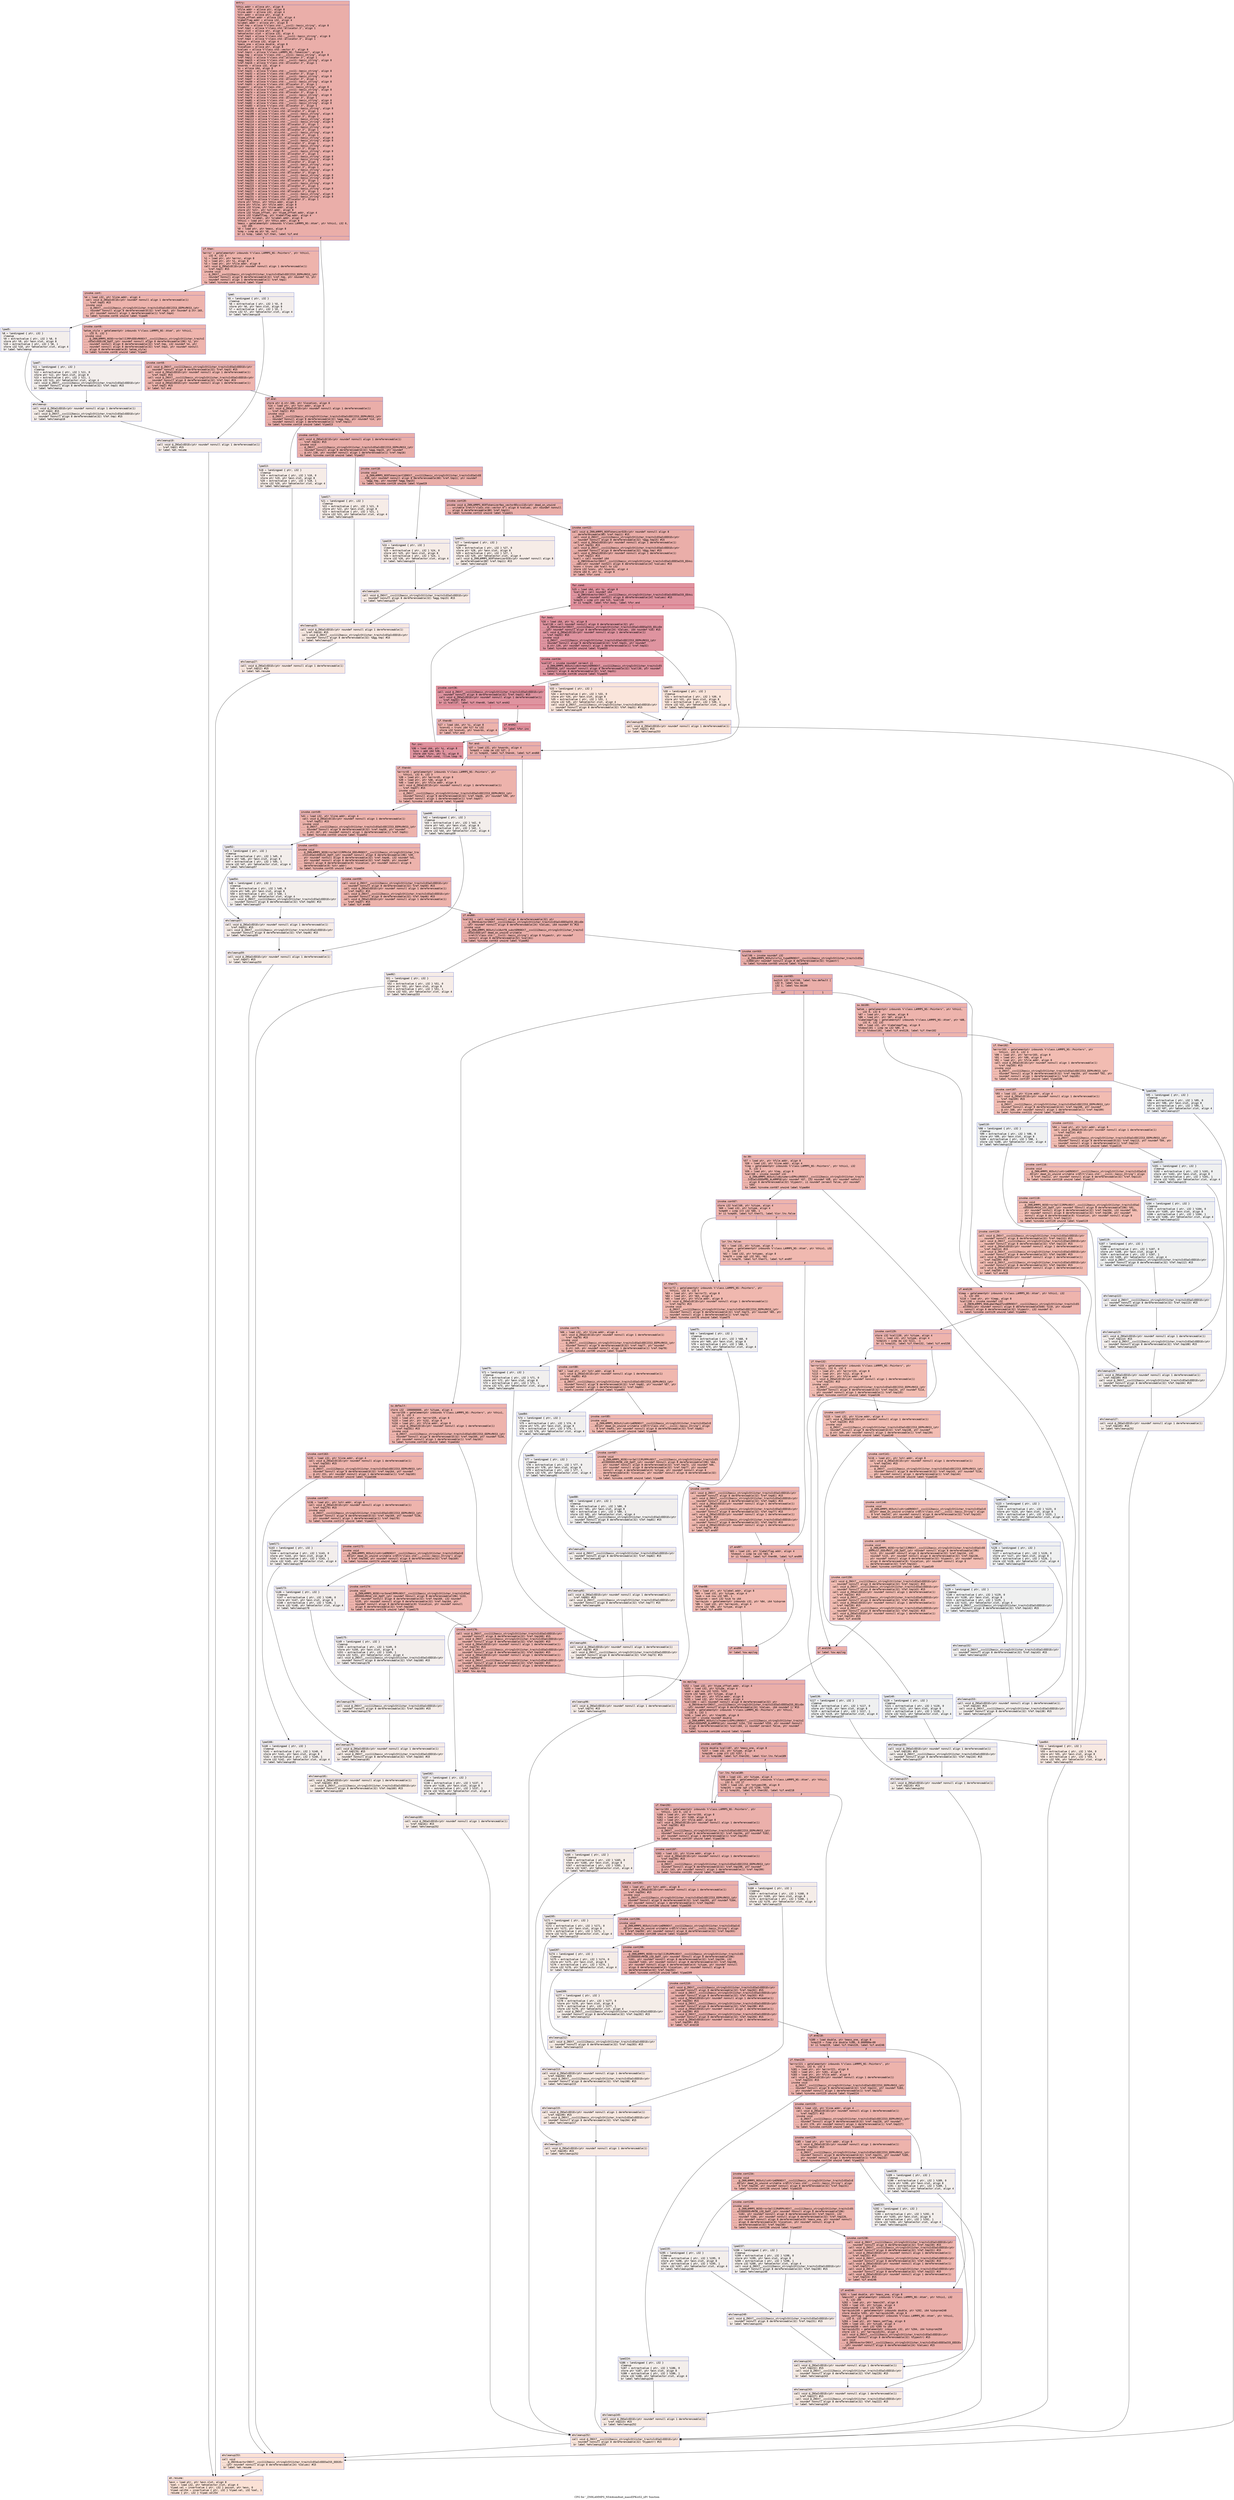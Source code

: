 digraph "CFG for '_ZN9LAMMPS_NS4Atom8set_massEPKciS2_iiPi' function" {
	label="CFG for '_ZN9LAMMPS_NS4Atom8set_massEPKciS2_iiPi' function";

	Node0x55aea9047b30 [shape=record,color="#3d50c3ff", style=filled, fillcolor="#d0473d70" fontname="Courier",label="{entry:\l|  %this.addr = alloca ptr, align 8\l  %file.addr = alloca ptr, align 8\l  %line.addr = alloca i32, align 4\l  %str.addr = alloca ptr, align 8\l  %type_offset.addr = alloca i32, align 4\l  %labelflag.addr = alloca i32, align 4\l  %ilabel.addr = alloca ptr, align 8\l  %ref.tmp = alloca %\"class.std::__cxx11::basic_string\", align 8\l  %ref.tmp2 = alloca %\"class.std::allocator.3\", align 1\l  %exn.slot = alloca ptr, align 8\l  %ehselector.slot = alloca i32, align 4\l  %ref.tmp3 = alloca %\"class.std::__cxx11::basic_string\", align 8\l  %ref.tmp4 = alloca %\"class.std::allocator.3\", align 1\l  %itype = alloca i32, align 4\l  %mass_one = alloca double, align 8\l  %location = alloca ptr, align 8\l  %values = alloca %\"class.std::vector.6\", align 8\l  %ref.tmp11 = alloca %\"class.LAMMPS_NS::Tokenizer\", align 8\l  %agg.tmp = alloca %\"class.std::__cxx11::basic_string\", align 8\l  %ref.tmp12 = alloca %\"class.std::allocator.3\", align 1\l  %agg.tmp15 = alloca %\"class.std::__cxx11::basic_string\", align 8\l  %ref.tmp16 = alloca %\"class.std::allocator.3\", align 1\l  %nwords = alloca i32, align 4\l  %i = alloca i64, align 8\l  %ref.tmp31 = alloca %\"class.std::__cxx11::basic_string\", align 8\l  %ref.tmp32 = alloca %\"class.std::allocator.3\", align 1\l  %ref.tmp46 = alloca %\"class.std::__cxx11::basic_string\", align 8\l  %ref.tmp47 = alloca %\"class.std::allocator.3\", align 1\l  %ref.tmp50 = alloca %\"class.std::__cxx11::basic_string\", align 8\l  %ref.tmp51 = alloca %\"class.std::allocator.3\", align 1\l  %typestr = alloca %\"class.std::__cxx11::basic_string\", align 8\l  %ref.tmp73 = alloca %\"class.std::__cxx11::basic_string\", align 8\l  %ref.tmp74 = alloca %\"class.std::allocator.3\", align 1\l  %ref.tmp77 = alloca %\"class.std::__cxx11::basic_string\", align 8\l  %ref.tmp78 = alloca %\"class.std::allocator.3\", align 1\l  %ref.tmp81 = alloca %\"class.std::__cxx11::basic_string\", align 8\l  %ref.tmp82 = alloca %\"class.std::__cxx11::basic_string\", align 8\l  %ref.tmp83 = alloca %\"class.std::allocator.3\", align 1\l  %ref.tmp104 = alloca %\"class.std::__cxx11::basic_string\", align 8\l  %ref.tmp105 = alloca %\"class.std::allocator.3\", align 1\l  %ref.tmp108 = alloca %\"class.std::__cxx11::basic_string\", align 8\l  %ref.tmp109 = alloca %\"class.std::allocator.3\", align 1\l  %ref.tmp112 = alloca %\"class.std::__cxx11::basic_string\", align 8\l  %ref.tmp113 = alloca %\"class.std::__cxx11::basic_string\", align 8\l  %ref.tmp114 = alloca %\"class.std::allocator.3\", align 1\l  %ref.tmp134 = alloca %\"class.std::__cxx11::basic_string\", align 8\l  %ref.tmp135 = alloca %\"class.std::allocator.3\", align 1\l  %ref.tmp138 = alloca %\"class.std::__cxx11::basic_string\", align 8\l  %ref.tmp139 = alloca %\"class.std::allocator.3\", align 1\l  %ref.tmp142 = alloca %\"class.std::__cxx11::basic_string\", align 8\l  %ref.tmp143 = alloca %\"class.std::__cxx11::basic_string\", align 8\l  %ref.tmp144 = alloca %\"class.std::allocator.3\", align 1\l  %ref.tmp160 = alloca %\"class.std::__cxx11::basic_string\", align 8\l  %ref.tmp161 = alloca %\"class.std::allocator.3\", align 1\l  %ref.tmp164 = alloca %\"class.std::__cxx11::basic_string\", align 8\l  %ref.tmp165 = alloca %\"class.std::allocator.3\", align 1\l  %ref.tmp168 = alloca %\"class.std::__cxx11::basic_string\", align 8\l  %ref.tmp169 = alloca %\"class.std::__cxx11::basic_string\", align 8\l  %ref.tmp170 = alloca %\"class.std::allocator.3\", align 1\l  %ref.tmp194 = alloca %\"class.std::__cxx11::basic_string\", align 8\l  %ref.tmp195 = alloca %\"class.std::allocator.3\", align 1\l  %ref.tmp198 = alloca %\"class.std::__cxx11::basic_string\", align 8\l  %ref.tmp199 = alloca %\"class.std::allocator.3\", align 1\l  %ref.tmp202 = alloca %\"class.std::__cxx11::basic_string\", align 8\l  %ref.tmp203 = alloca %\"class.std::__cxx11::basic_string\", align 8\l  %ref.tmp204 = alloca %\"class.std::allocator.3\", align 1\l  %ref.tmp222 = alloca %\"class.std::__cxx11::basic_string\", align 8\l  %ref.tmp223 = alloca %\"class.std::allocator.3\", align 1\l  %ref.tmp226 = alloca %\"class.std::__cxx11::basic_string\", align 8\l  %ref.tmp227 = alloca %\"class.std::allocator.3\", align 1\l  %ref.tmp230 = alloca %\"class.std::__cxx11::basic_string\", align 8\l  %ref.tmp231 = alloca %\"class.std::__cxx11::basic_string\", align 8\l  %ref.tmp232 = alloca %\"class.std::allocator.3\", align 1\l  store ptr %this, ptr %this.addr, align 8\l  store ptr %file, ptr %file.addr, align 8\l  store i32 %line, ptr %line.addr, align 4\l  store ptr %str, ptr %str.addr, align 8\l  store i32 %type_offset, ptr %type_offset.addr, align 4\l  store i32 %labelflag, ptr %labelflag.addr, align 4\l  store ptr %ilabel, ptr %ilabel.addr, align 8\l  %this1 = load ptr, ptr %this.addr, align 8\l  %mass = getelementptr inbounds %\"class.LAMMPS_NS::Atom\", ptr %this1, i32 0,\l... i32 205\l  %0 = load ptr, ptr %mass, align 8\l  %cmp = icmp eq ptr %0, null\l  br i1 %cmp, label %if.then, label %if.end\l|{<s0>T|<s1>F}}"];
	Node0x55aea9047b30:s0 -> Node0x55aea904bbd0[tooltip="entry -> if.then\nProbability 37.50%" ];
	Node0x55aea9047b30:s1 -> Node0x55aea904bc40[tooltip="entry -> if.end\nProbability 62.50%" ];
	Node0x55aea904bbd0 [shape=record,color="#3d50c3ff", style=filled, fillcolor="#d8564670" fontname="Courier",label="{if.then:\l|  %error = getelementptr inbounds %\"class.LAMMPS_NS::Pointers\", ptr %this1,\l... i32 0, i32 3\l  %1 = load ptr, ptr %error, align 8\l  %2 = load ptr, ptr %1, align 8\l  %3 = load ptr, ptr %file.addr, align 8\l  call void @_ZNSaIcEC1Ev(ptr noundef nonnull align 1 dereferenceable(1)\l... %ref.tmp2) #15\l  invoke void\l... @_ZNSt7__cxx1112basic_stringIcSt11char_traitsIcESaIcEEC2IS3_EEPKcRKS3_(ptr\l... noundef nonnull align 8 dereferenceable(32) %ref.tmp, ptr noundef %3, ptr\l... noundef nonnull align 1 dereferenceable(1) %ref.tmp2)\l          to label %invoke.cont unwind label %lpad\l}"];
	Node0x55aea904bbd0 -> Node0x55aea904c140[tooltip="if.then -> invoke.cont\nProbability 100.00%" ];
	Node0x55aea904bbd0 -> Node0x55aea904c190[tooltip="if.then -> lpad\nProbability 0.00%" ];
	Node0x55aea904c140 [shape=record,color="#3d50c3ff", style=filled, fillcolor="#d8564670" fontname="Courier",label="{invoke.cont:\l|  %4 = load i32, ptr %line.addr, align 4\l  call void @_ZNSaIcEC1Ev(ptr noundef nonnull align 1 dereferenceable(1)\l... %ref.tmp4) #15\l  invoke void\l... @_ZNSt7__cxx1112basic_stringIcSt11char_traitsIcESaIcEEC2IS3_EEPKcRKS3_(ptr\l... noundef nonnull align 8 dereferenceable(32) %ref.tmp3, ptr noundef @.str.165,\l... ptr noundef nonnull align 1 dereferenceable(1) %ref.tmp4)\l          to label %invoke.cont6 unwind label %lpad5\l}"];
	Node0x55aea904c140 -> Node0x55aea904c500[tooltip="invoke.cont -> invoke.cont6\nProbability 100.00%" ];
	Node0x55aea904c140 -> Node0x55aea904c550[tooltip="invoke.cont -> lpad5\nProbability 0.00%" ];
	Node0x55aea904c500 [shape=record,color="#3d50c3ff", style=filled, fillcolor="#d8564670" fontname="Courier",label="{invoke.cont6:\l|  %atom_style = getelementptr inbounds %\"class.LAMMPS_NS::Atom\", ptr %this1,\l... i32 0, i32 1\l  invoke void\l... @_ZN9LAMMPS_NS5Error3allIJRPcEEEvRKNSt7__cxx1112basic_stringIcSt11char_traitsI\l...cESaIcEEEiSB_DpOT_(ptr noundef nonnull align 8 dereferenceable(196) %2, ptr\l... noundef nonnull align 8 dereferenceable(32) %ref.tmp, i32 noundef %4, ptr\l... noundef nonnull align 8 dereferenceable(32) %ref.tmp3, ptr noundef nonnull\l... align 8 dereferenceable(8) %atom_style)\l          to label %invoke.cont8 unwind label %lpad7\l}"];
	Node0x55aea904c500 -> Node0x55aea904c4b0[tooltip="invoke.cont6 -> invoke.cont8\nProbability 100.00%" ];
	Node0x55aea904c500 -> Node0x55aea904c8b0[tooltip="invoke.cont6 -> lpad7\nProbability 0.00%" ];
	Node0x55aea904c4b0 [shape=record,color="#3d50c3ff", style=filled, fillcolor="#d8564670" fontname="Courier",label="{invoke.cont8:\l|  call void @_ZNSt7__cxx1112basic_stringIcSt11char_traitsIcESaIcEED1Ev(ptr\l... noundef nonnull align 8 dereferenceable(32) %ref.tmp3) #15\l  call void @_ZNSaIcED1Ev(ptr noundef nonnull align 1 dereferenceable(1)\l... %ref.tmp4) #15\l  call void @_ZNSt7__cxx1112basic_stringIcSt11char_traitsIcESaIcEED1Ev(ptr\l... noundef nonnull align 8 dereferenceable(32) %ref.tmp) #15\l  call void @_ZNSaIcED1Ev(ptr noundef nonnull align 1 dereferenceable(1)\l... %ref.tmp2) #15\l  br label %if.end\l}"];
	Node0x55aea904c4b0 -> Node0x55aea904bc40[tooltip="invoke.cont8 -> if.end\nProbability 100.00%" ];
	Node0x55aea904c190 [shape=record,color="#3d50c3ff", style=filled, fillcolor="#e3d9d370" fontname="Courier",label="{lpad:\l|  %5 = landingpad \{ ptr, i32 \}\l          cleanup\l  %6 = extractvalue \{ ptr, i32 \} %5, 0\l  store ptr %6, ptr %exn.slot, align 8\l  %7 = extractvalue \{ ptr, i32 \} %5, 1\l  store i32 %7, ptr %ehselector.slot, align 4\l  br label %ehcleanup10\l}"];
	Node0x55aea904c190 -> Node0x55aea904d1f0[tooltip="lpad -> ehcleanup10\nProbability 100.00%" ];
	Node0x55aea904c550 [shape=record,color="#3d50c3ff", style=filled, fillcolor="#e3d9d370" fontname="Courier",label="{lpad5:\l|  %8 = landingpad \{ ptr, i32 \}\l          cleanup\l  %9 = extractvalue \{ ptr, i32 \} %8, 0\l  store ptr %9, ptr %exn.slot, align 8\l  %10 = extractvalue \{ ptr, i32 \} %8, 1\l  store i32 %10, ptr %ehselector.slot, align 4\l  br label %ehcleanup\l}"];
	Node0x55aea904c550 -> Node0x55aea904d4f0[tooltip="lpad5 -> ehcleanup\nProbability 100.00%" ];
	Node0x55aea904c8b0 [shape=record,color="#3d50c3ff", style=filled, fillcolor="#e3d9d370" fontname="Courier",label="{lpad7:\l|  %11 = landingpad \{ ptr, i32 \}\l          cleanup\l  %12 = extractvalue \{ ptr, i32 \} %11, 0\l  store ptr %12, ptr %exn.slot, align 8\l  %13 = extractvalue \{ ptr, i32 \} %11, 1\l  store i32 %13, ptr %ehselector.slot, align 4\l  call void @_ZNSt7__cxx1112basic_stringIcSt11char_traitsIcESaIcEED1Ev(ptr\l... noundef nonnull align 8 dereferenceable(32) %ref.tmp3) #15\l  br label %ehcleanup\l}"];
	Node0x55aea904c8b0 -> Node0x55aea904d4f0[tooltip="lpad7 -> ehcleanup\nProbability 100.00%" ];
	Node0x55aea904d4f0 [shape=record,color="#3d50c3ff", style=filled, fillcolor="#e8d6cc70" fontname="Courier",label="{ehcleanup:\l|  call void @_ZNSaIcED1Ev(ptr noundef nonnull align 1 dereferenceable(1)\l... %ref.tmp4) #15\l  call void @_ZNSt7__cxx1112basic_stringIcSt11char_traitsIcESaIcEED1Ev(ptr\l... noundef nonnull align 8 dereferenceable(32) %ref.tmp) #15\l  br label %ehcleanup10\l}"];
	Node0x55aea904d4f0 -> Node0x55aea904d1f0[tooltip="ehcleanup -> ehcleanup10\nProbability 100.00%" ];
	Node0x55aea904d1f0 [shape=record,color="#3d50c3ff", style=filled, fillcolor="#ead5c970" fontname="Courier",label="{ehcleanup10:\l|  call void @_ZNSaIcED1Ev(ptr noundef nonnull align 1 dereferenceable(1)\l... %ref.tmp2) #15\l  br label %eh.resume\l}"];
	Node0x55aea904d1f0 -> Node0x55aea904dda0[tooltip="ehcleanup10 -> eh.resume\nProbability 100.00%" ];
	Node0x55aea904bc40 [shape=record,color="#3d50c3ff", style=filled, fillcolor="#d0473d70" fontname="Courier",label="{if.end:\l|  store ptr @.str.166, ptr %location, align 8\l  %14 = load ptr, ptr %str.addr, align 8\l  call void @_ZNSaIcEC1Ev(ptr noundef nonnull align 1 dereferenceable(1)\l... %ref.tmp12) #15\l  invoke void\l... @_ZNSt7__cxx1112basic_stringIcSt11char_traitsIcESaIcEEC2IS3_EEPKcRKS3_(ptr\l... noundef nonnull align 8 dereferenceable(32) %agg.tmp, ptr noundef %14, ptr\l... noundef nonnull align 1 dereferenceable(1) %ref.tmp12)\l          to label %invoke.cont14 unwind label %lpad13\l}"];
	Node0x55aea904bc40 -> Node0x55aea9049f70[tooltip="if.end -> invoke.cont14\nProbability 100.00%" ];
	Node0x55aea904bc40 -> Node0x55aea9049ff0[tooltip="if.end -> lpad13\nProbability 0.00%" ];
	Node0x55aea9049f70 [shape=record,color="#3d50c3ff", style=filled, fillcolor="#d0473d70" fontname="Courier",label="{invoke.cont14:\l|  call void @_ZNSaIcEC1Ev(ptr noundef nonnull align 1 dereferenceable(1)\l... %ref.tmp16) #15\l  invoke void\l... @_ZNSt7__cxx1112basic_stringIcSt11char_traitsIcESaIcEEC2IS3_EEPKcRKS3_(ptr\l... noundef nonnull align 8 dereferenceable(32) %agg.tmp15, ptr noundef\l... @.str.138, ptr noundef nonnull align 1 dereferenceable(1) %ref.tmp16)\l          to label %invoke.cont18 unwind label %lpad17\l}"];
	Node0x55aea9049f70 -> Node0x55aea904eab0[tooltip="invoke.cont14 -> invoke.cont18\nProbability 100.00%" ];
	Node0x55aea9049f70 -> Node0x55aea904eb00[tooltip="invoke.cont14 -> lpad17\nProbability 0.00%" ];
	Node0x55aea904eab0 [shape=record,color="#3d50c3ff", style=filled, fillcolor="#d0473d70" fontname="Courier",label="{invoke.cont18:\l|  invoke void\l... @_ZN9LAMMPS_NS9TokenizerC1ENSt7__cxx1112basic_stringIcSt11char_traitsIcESaIcEE\l...ES6_(ptr noundef nonnull align 8 dereferenceable(80) %ref.tmp11, ptr noundef\l... %agg.tmp, ptr noundef %agg.tmp15)\l          to label %invoke.cont20 unwind label %lpad19\l}"];
	Node0x55aea904eab0 -> Node0x55aea904a220[tooltip="invoke.cont18 -> invoke.cont20\nProbability 100.00%" ];
	Node0x55aea904eab0 -> Node0x55aea904eda0[tooltip="invoke.cont18 -> lpad19\nProbability 0.00%" ];
	Node0x55aea904a220 [shape=record,color="#3d50c3ff", style=filled, fillcolor="#d0473d70" fontname="Courier",label="{invoke.cont20:\l|  invoke void @_ZN9LAMMPS_NS9Tokenizer9as_vectorB5cxx11Ev(ptr dead_on_unwind\l... writable sret(%\"class.std::vector.6\") align 8 %values, ptr noundef nonnull\l... align 8 dereferenceable(80) %ref.tmp11)\l          to label %invoke.cont22 unwind label %lpad21\l}"];
	Node0x55aea904a220 -> Node0x55aea904f090[tooltip="invoke.cont20 -> invoke.cont22\nProbability 100.00%" ];
	Node0x55aea904a220 -> Node0x55aea904f0e0[tooltip="invoke.cont20 -> lpad21\nProbability 0.00%" ];
	Node0x55aea904f090 [shape=record,color="#3d50c3ff", style=filled, fillcolor="#d0473d70" fontname="Courier",label="{invoke.cont22:\l|  call void @_ZN9LAMMPS_NS9TokenizerD2Ev(ptr noundef nonnull align 8\l... dereferenceable(80) %ref.tmp11) #15\l  call void @_ZNSt7__cxx1112basic_stringIcSt11char_traitsIcESaIcEED1Ev(ptr\l... noundef nonnull align 8 dereferenceable(32) %agg.tmp15) #15\l  call void @_ZNSaIcED1Ev(ptr noundef nonnull align 1 dereferenceable(1)\l... %ref.tmp16) #15\l  call void @_ZNSt7__cxx1112basic_stringIcSt11char_traitsIcESaIcEED1Ev(ptr\l... noundef nonnull align 8 dereferenceable(32) %agg.tmp) #15\l  call void @_ZNSaIcED1Ev(ptr noundef nonnull align 1 dereferenceable(1)\l... %ref.tmp12) #15\l  %call = call noundef i64\l... @_ZNKSt6vectorINSt7__cxx1112basic_stringIcSt11char_traitsIcESaIcEEESaIS5_EE4si\l...zeEv(ptr noundef nonnull align 8 dereferenceable(24) %values) #15\l  %conv = trunc i64 %call to i32\l  store i32 %conv, ptr %nwords, align 4\l  store i64 0, ptr %i, align 8\l  br label %for.cond\l}"];
	Node0x55aea904f090 -> Node0x55aea904fb10[tooltip="invoke.cont22 -> for.cond\nProbability 100.00%" ];
	Node0x55aea904fb10 [shape=record,color="#b70d28ff", style=filled, fillcolor="#b70d2870" fontname="Courier",label="{for.cond:\l|  %15 = load i64, ptr %i, align 8\l  %call28 = call noundef i64\l... @_ZNKSt6vectorINSt7__cxx1112basic_stringIcSt11char_traitsIcESaIcEEESaIS5_EE4si\l...zeEv(ptr noundef nonnull align 8 dereferenceable(24) %values) #15\l  %cmp29 = icmp ult i64 %15, %call28\l  br i1 %cmp29, label %for.body, label %for.end\l|{<s0>T|<s1>F}}"];
	Node0x55aea904fb10:s0 -> Node0x55aea904fe30[tooltip="for.cond -> for.body\nProbability 96.88%" ];
	Node0x55aea904fb10:s1 -> Node0x55aea904fe80[tooltip="for.cond -> for.end\nProbability 3.12%" ];
	Node0x55aea904fe30 [shape=record,color="#b70d28ff", style=filled, fillcolor="#b70d2870" fontname="Courier",label="{for.body:\l|  %16 = load i64, ptr %i, align 8\l  %call30 = call noundef nonnull align 8 dereferenceable(32) ptr\l... @_ZNSt6vectorINSt7__cxx1112basic_stringIcSt11char_traitsIcESaIcEEESaIS5_EEixEm\l...(ptr noundef nonnull align 8 dereferenceable(24) %values, i64 noundef %16) #15\l  call void @_ZNSaIcEC1Ev(ptr noundef nonnull align 1 dereferenceable(1)\l... %ref.tmp32) #15\l  invoke void\l... @_ZNSt7__cxx1112basic_stringIcSt11char_traitsIcESaIcEEC2IS3_EEPKcRKS3_(ptr\l... noundef nonnull align 8 dereferenceable(32) %ref.tmp31, ptr noundef\l... @.str.139, ptr noundef nonnull align 1 dereferenceable(1) %ref.tmp32)\l          to label %invoke.cont34 unwind label %lpad33\l}"];
	Node0x55aea904fe30 -> Node0x55aea9050350[tooltip="for.body -> invoke.cont34\nProbability 100.00%" ];
	Node0x55aea904fe30 -> Node0x55aea90503d0[tooltip="for.body -> lpad33\nProbability 0.00%" ];
	Node0x55aea9050350 [shape=record,color="#b70d28ff", style=filled, fillcolor="#b70d2870" fontname="Courier",label="{invoke.cont34:\l|  %call37 = invoke noundef zeroext i1\l... @_ZN9LAMMPS_NS5utils8strmatchERKNSt7__cxx1112basic_stringIcSt11char_traitsIcES\l...aIcEEES8_(ptr noundef nonnull align 8 dereferenceable(32) %call30, ptr noundef\l... nonnull align 8 dereferenceable(32) %ref.tmp31)\l          to label %invoke.cont36 unwind label %lpad35\l}"];
	Node0x55aea9050350 -> Node0x55aea9050300[tooltip="invoke.cont34 -> invoke.cont36\nProbability 100.00%" ];
	Node0x55aea9050350 -> Node0x55aea9050660[tooltip="invoke.cont34 -> lpad35\nProbability 0.00%" ];
	Node0x55aea9050300 [shape=record,color="#b70d28ff", style=filled, fillcolor="#b70d2870" fontname="Courier",label="{invoke.cont36:\l|  call void @_ZNSt7__cxx1112basic_stringIcSt11char_traitsIcESaIcEED1Ev(ptr\l... noundef nonnull align 8 dereferenceable(32) %ref.tmp31) #15\l  call void @_ZNSaIcED1Ev(ptr noundef nonnull align 1 dereferenceable(1)\l... %ref.tmp32) #15\l  br i1 %call37, label %if.then40, label %if.end42\l|{<s0>T|<s1>F}}"];
	Node0x55aea9050300:s0 -> Node0x55aea9050b00[tooltip="invoke.cont36 -> if.then40\nProbability 3.12%" ];
	Node0x55aea9050300:s1 -> Node0x55aea9050b80[tooltip="invoke.cont36 -> if.end42\nProbability 96.88%" ];
	Node0x55aea9050b00 [shape=record,color="#3d50c3ff", style=filled, fillcolor="#d6524470" fontname="Courier",label="{if.then40:\l|  %17 = load i64, ptr %i, align 8\l  %conv41 = trunc i64 %17 to i32\l  store i32 %conv41, ptr %nwords, align 4\l  br label %for.end\l}"];
	Node0x55aea9050b00 -> Node0x55aea904fe80[tooltip="if.then40 -> for.end\nProbability 100.00%" ];
	Node0x55aea9049ff0 [shape=record,color="#3d50c3ff", style=filled, fillcolor="#ead5c970" fontname="Courier",label="{lpad13:\l|  %18 = landingpad \{ ptr, i32 \}\l          cleanup\l  %19 = extractvalue \{ ptr, i32 \} %18, 0\l  store ptr %19, ptr %exn.slot, align 8\l  %20 = extractvalue \{ ptr, i32 \} %18, 1\l  store i32 %20, ptr %ehselector.slot, align 4\l  br label %ehcleanup27\l}"];
	Node0x55aea9049ff0 -> Node0x55aea9051160[tooltip="lpad13 -> ehcleanup27\nProbability 100.00%" ];
	Node0x55aea904eb00 [shape=record,color="#3d50c3ff", style=filled, fillcolor="#ead5c970" fontname="Courier",label="{lpad17:\l|  %21 = landingpad \{ ptr, i32 \}\l          cleanup\l  %22 = extractvalue \{ ptr, i32 \} %21, 0\l  store ptr %22, ptr %exn.slot, align 8\l  %23 = extractvalue \{ ptr, i32 \} %21, 1\l  store i32 %23, ptr %ehselector.slot, align 4\l  br label %ehcleanup25\l}"];
	Node0x55aea904eb00 -> Node0x55aea90514d0[tooltip="lpad17 -> ehcleanup25\nProbability 100.00%" ];
	Node0x55aea904eda0 [shape=record,color="#3d50c3ff", style=filled, fillcolor="#ead5c970" fontname="Courier",label="{lpad19:\l|  %24 = landingpad \{ ptr, i32 \}\l          cleanup\l  %25 = extractvalue \{ ptr, i32 \} %24, 0\l  store ptr %25, ptr %exn.slot, align 8\l  %26 = extractvalue \{ ptr, i32 \} %24, 1\l  store i32 %26, ptr %ehselector.slot, align 4\l  br label %ehcleanup24\l}"];
	Node0x55aea904eda0 -> Node0x55aea9051840[tooltip="lpad19 -> ehcleanup24\nProbability 100.00%" ];
	Node0x55aea904f0e0 [shape=record,color="#3d50c3ff", style=filled, fillcolor="#ead5c970" fontname="Courier",label="{lpad21:\l|  %27 = landingpad \{ ptr, i32 \}\l          cleanup\l  %28 = extractvalue \{ ptr, i32 \} %27, 0\l  store ptr %28, ptr %exn.slot, align 8\l  %29 = extractvalue \{ ptr, i32 \} %27, 1\l  store i32 %29, ptr %ehselector.slot, align 4\l  call void @_ZN9LAMMPS_NS9TokenizerD2Ev(ptr noundef nonnull align 8\l... dereferenceable(80) %ref.tmp11) #15\l  br label %ehcleanup24\l}"];
	Node0x55aea904f0e0 -> Node0x55aea9051840[tooltip="lpad21 -> ehcleanup24\nProbability 100.00%" ];
	Node0x55aea9051840 [shape=record,color="#3d50c3ff", style=filled, fillcolor="#eed0c070" fontname="Courier",label="{ehcleanup24:\l|  call void @_ZNSt7__cxx1112basic_stringIcSt11char_traitsIcESaIcEED1Ev(ptr\l... noundef nonnull align 8 dereferenceable(32) %agg.tmp15) #15\l  br label %ehcleanup25\l}"];
	Node0x55aea9051840 -> Node0x55aea90514d0[tooltip="ehcleanup24 -> ehcleanup25\nProbability 100.00%" ];
	Node0x55aea90514d0 [shape=record,color="#3d50c3ff", style=filled, fillcolor="#efcebd70" fontname="Courier",label="{ehcleanup25:\l|  call void @_ZNSaIcED1Ev(ptr noundef nonnull align 1 dereferenceable(1)\l... %ref.tmp16) #15\l  call void @_ZNSt7__cxx1112basic_stringIcSt11char_traitsIcESaIcEED1Ev(ptr\l... noundef nonnull align 8 dereferenceable(32) %agg.tmp) #15\l  br label %ehcleanup27\l}"];
	Node0x55aea90514d0 -> Node0x55aea9051160[tooltip="ehcleanup25 -> ehcleanup27\nProbability 100.00%" ];
	Node0x55aea9051160 [shape=record,color="#3d50c3ff", style=filled, fillcolor="#f1ccb870" fontname="Courier",label="{ehcleanup27:\l|  call void @_ZNSaIcED1Ev(ptr noundef nonnull align 1 dereferenceable(1)\l... %ref.tmp12) #15\l  br label %eh.resume\l}"];
	Node0x55aea9051160 -> Node0x55aea904dda0[tooltip="ehcleanup27 -> eh.resume\nProbability 100.00%" ];
	Node0x55aea90503d0 [shape=record,color="#3d50c3ff", style=filled, fillcolor="#f4c5ad70" fontname="Courier",label="{lpad33:\l|  %30 = landingpad \{ ptr, i32 \}\l          cleanup\l  %31 = extractvalue \{ ptr, i32 \} %30, 0\l  store ptr %31, ptr %exn.slot, align 8\l  %32 = extractvalue \{ ptr, i32 \} %30, 1\l  store i32 %32, ptr %ehselector.slot, align 4\l  br label %ehcleanup39\l}"];
	Node0x55aea90503d0 -> Node0x55aea90525d0[tooltip="lpad33 -> ehcleanup39\nProbability 100.00%" ];
	Node0x55aea9050660 [shape=record,color="#3d50c3ff", style=filled, fillcolor="#f4c5ad70" fontname="Courier",label="{lpad35:\l|  %33 = landingpad \{ ptr, i32 \}\l          cleanup\l  %34 = extractvalue \{ ptr, i32 \} %33, 0\l  store ptr %34, ptr %exn.slot, align 8\l  %35 = extractvalue \{ ptr, i32 \} %33, 1\l  store i32 %35, ptr %ehselector.slot, align 4\l  call void @_ZNSt7__cxx1112basic_stringIcSt11char_traitsIcESaIcEED1Ev(ptr\l... noundef nonnull align 8 dereferenceable(32) %ref.tmp31) #15\l  br label %ehcleanup39\l}"];
	Node0x55aea9050660 -> Node0x55aea90525d0[tooltip="lpad35 -> ehcleanup39\nProbability 100.00%" ];
	Node0x55aea90525d0 [shape=record,color="#3d50c3ff", style=filled, fillcolor="#f6bfa670" fontname="Courier",label="{ehcleanup39:\l|  call void @_ZNSaIcED1Ev(ptr noundef nonnull align 1 dereferenceable(1)\l... %ref.tmp32) #15\l  br label %ehcleanup253\l}"];
	Node0x55aea90525d0 -> Node0x55aea9052bc0[tooltip="ehcleanup39 -> ehcleanup253\nProbability 100.00%" ];
	Node0x55aea9050b80 [shape=record,color="#b70d28ff", style=filled, fillcolor="#b70d2870" fontname="Courier",label="{if.end42:\l|  br label %for.inc\l}"];
	Node0x55aea9050b80 -> Node0x55aea9052c80[tooltip="if.end42 -> for.inc\nProbability 100.00%" ];
	Node0x55aea9052c80 [shape=record,color="#b70d28ff", style=filled, fillcolor="#b70d2870" fontname="Courier",label="{for.inc:\l|  %36 = load i64, ptr %i, align 8\l  %inc = add i64 %36, 1\l  store i64 %inc, ptr %i, align 8\l  br label %for.cond, !llvm.loop !6\l}"];
	Node0x55aea9052c80 -> Node0x55aea904fb10[tooltip="for.inc -> for.cond\nProbability 100.00%" ];
	Node0x55aea904fe80 [shape=record,color="#3d50c3ff", style=filled, fillcolor="#d0473d70" fontname="Courier",label="{for.end:\l|  %37 = load i32, ptr %nwords, align 4\l  %cmp43 = icmp ne i32 %37, 2\l  br i1 %cmp43, label %if.then44, label %if.end60\l|{<s0>T|<s1>F}}"];
	Node0x55aea904fe80:s0 -> Node0x55aea9053180[tooltip="for.end -> if.then44\nProbability 50.00%" ];
	Node0x55aea904fe80:s1 -> Node0x55aea9053200[tooltip="for.end -> if.end60\nProbability 50.00%" ];
	Node0x55aea9053180 [shape=record,color="#3d50c3ff", style=filled, fillcolor="#d6524470" fontname="Courier",label="{if.then44:\l|  %error45 = getelementptr inbounds %\"class.LAMMPS_NS::Pointers\", ptr\l... %this1, i32 0, i32 3\l  %38 = load ptr, ptr %error45, align 8\l  %39 = load ptr, ptr %38, align 8\l  %40 = load ptr, ptr %file.addr, align 8\l  call void @_ZNSaIcEC1Ev(ptr noundef nonnull align 1 dereferenceable(1)\l... %ref.tmp47) #15\l  invoke void\l... @_ZNSt7__cxx1112basic_stringIcSt11char_traitsIcESaIcEEC2IS3_EEPKcRKS3_(ptr\l... noundef nonnull align 8 dereferenceable(32) %ref.tmp46, ptr noundef %40, ptr\l... noundef nonnull align 1 dereferenceable(1) %ref.tmp47)\l          to label %invoke.cont49 unwind label %lpad48\l}"];
	Node0x55aea9053180 -> Node0x55aea9053710[tooltip="if.then44 -> invoke.cont49\nProbability 100.00%" ];
	Node0x55aea9053180 -> Node0x55aea9053790[tooltip="if.then44 -> lpad48\nProbability 0.00%" ];
	Node0x55aea9053710 [shape=record,color="#3d50c3ff", style=filled, fillcolor="#d6524470" fontname="Courier",label="{invoke.cont49:\l|  %41 = load i32, ptr %line.addr, align 4\l  call void @_ZNSaIcEC1Ev(ptr noundef nonnull align 1 dereferenceable(1)\l... %ref.tmp51) #15\l  invoke void\l... @_ZNSt7__cxx1112basic_stringIcSt11char_traitsIcESaIcEEC2IS3_EEPKcRKS3_(ptr\l... noundef nonnull align 8 dereferenceable(32) %ref.tmp50, ptr noundef\l... @.str.167, ptr noundef nonnull align 1 dereferenceable(1) %ref.tmp51)\l          to label %invoke.cont53 unwind label %lpad52\l}"];
	Node0x55aea9053710 -> Node0x55aea9053b30[tooltip="invoke.cont49 -> invoke.cont53\nProbability 100.00%" ];
	Node0x55aea9053710 -> Node0x55aea9053b80[tooltip="invoke.cont49 -> lpad52\nProbability 0.00%" ];
	Node0x55aea9053b30 [shape=record,color="#3d50c3ff", style=filled, fillcolor="#d6524470" fontname="Courier",label="{invoke.cont53:\l|  invoke void\l... @_ZN9LAMMPS_NS5Error3allIJRPKcS4_EEEvRKNSt7__cxx1112basic_stringIcSt11char_tra\l...itsIcESaIcEEEiSC_DpOT_(ptr noundef nonnull align 8 dereferenceable(196) %39,\l... ptr noundef nonnull align 8 dereferenceable(32) %ref.tmp46, i32 noundef %41,\l... ptr noundef nonnull align 8 dereferenceable(32) %ref.tmp50, ptr noundef\l... nonnull align 8 dereferenceable(8) %location, ptr noundef nonnull align 8\l... dereferenceable(8) %str.addr)\l          to label %invoke.cont55 unwind label %lpad54\l}"];
	Node0x55aea9053b30 -> Node0x55aea9053ae0[tooltip="invoke.cont53 -> invoke.cont55\nProbability 100.00%" ];
	Node0x55aea9053b30 -> Node0x55aea9053e20[tooltip="invoke.cont53 -> lpad54\nProbability 0.00%" ];
	Node0x55aea9053ae0 [shape=record,color="#3d50c3ff", style=filled, fillcolor="#d6524470" fontname="Courier",label="{invoke.cont55:\l|  call void @_ZNSt7__cxx1112basic_stringIcSt11char_traitsIcESaIcEED1Ev(ptr\l... noundef nonnull align 8 dereferenceable(32) %ref.tmp50) #15\l  call void @_ZNSaIcED1Ev(ptr noundef nonnull align 1 dereferenceable(1)\l... %ref.tmp51) #15\l  call void @_ZNSt7__cxx1112basic_stringIcSt11char_traitsIcESaIcEED1Ev(ptr\l... noundef nonnull align 8 dereferenceable(32) %ref.tmp46) #15\l  call void @_ZNSaIcED1Ev(ptr noundef nonnull align 1 dereferenceable(1)\l... %ref.tmp47) #15\l  br label %if.end60\l}"];
	Node0x55aea9053ae0 -> Node0x55aea9053200[tooltip="invoke.cont55 -> if.end60\nProbability 100.00%" ];
	Node0x55aea9053790 [shape=record,color="#3d50c3ff", style=filled, fillcolor="#e5d8d170" fontname="Courier",label="{lpad48:\l|  %42 = landingpad \{ ptr, i32 \}\l          cleanup\l  %43 = extractvalue \{ ptr, i32 \} %42, 0\l  store ptr %43, ptr %exn.slot, align 8\l  %44 = extractvalue \{ ptr, i32 \} %42, 1\l  store i32 %44, ptr %ehselector.slot, align 4\l  br label %ehcleanup59\l}"];
	Node0x55aea9053790 -> Node0x55aea90548c0[tooltip="lpad48 -> ehcleanup59\nProbability 100.00%" ];
	Node0x55aea9053b80 [shape=record,color="#3d50c3ff", style=filled, fillcolor="#e5d8d170" fontname="Courier",label="{lpad52:\l|  %45 = landingpad \{ ptr, i32 \}\l          cleanup\l  %46 = extractvalue \{ ptr, i32 \} %45, 0\l  store ptr %46, ptr %exn.slot, align 8\l  %47 = extractvalue \{ ptr, i32 \} %45, 1\l  store i32 %47, ptr %ehselector.slot, align 4\l  br label %ehcleanup57\l}"];
	Node0x55aea9053b80 -> Node0x55aea9055440[tooltip="lpad52 -> ehcleanup57\nProbability 100.00%" ];
	Node0x55aea9053e20 [shape=record,color="#3d50c3ff", style=filled, fillcolor="#e5d8d170" fontname="Courier",label="{lpad54:\l|  %48 = landingpad \{ ptr, i32 \}\l          cleanup\l  %49 = extractvalue \{ ptr, i32 \} %48, 0\l  store ptr %49, ptr %exn.slot, align 8\l  %50 = extractvalue \{ ptr, i32 \} %48, 1\l  store i32 %50, ptr %ehselector.slot, align 4\l  call void @_ZNSt7__cxx1112basic_stringIcSt11char_traitsIcESaIcEED1Ev(ptr\l... noundef nonnull align 8 dereferenceable(32) %ref.tmp50) #15\l  br label %ehcleanup57\l}"];
	Node0x55aea9053e20 -> Node0x55aea9055440[tooltip="lpad54 -> ehcleanup57\nProbability 100.00%" ];
	Node0x55aea9055440 [shape=record,color="#3d50c3ff", style=filled, fillcolor="#ead5c970" fontname="Courier",label="{ehcleanup57:\l|  call void @_ZNSaIcED1Ev(ptr noundef nonnull align 1 dereferenceable(1)\l... %ref.tmp51) #15\l  call void @_ZNSt7__cxx1112basic_stringIcSt11char_traitsIcESaIcEED1Ev(ptr\l... noundef nonnull align 8 dereferenceable(32) %ref.tmp46) #15\l  br label %ehcleanup59\l}"];
	Node0x55aea9055440 -> Node0x55aea90548c0[tooltip="ehcleanup57 -> ehcleanup59\nProbability 100.00%" ];
	Node0x55aea90548c0 [shape=record,color="#3d50c3ff", style=filled, fillcolor="#ecd3c570" fontname="Courier",label="{ehcleanup59:\l|  call void @_ZNSaIcED1Ev(ptr noundef nonnull align 1 dereferenceable(1)\l... %ref.tmp47) #15\l  br label %ehcleanup253\l}"];
	Node0x55aea90548c0 -> Node0x55aea9052bc0[tooltip="ehcleanup59 -> ehcleanup253\nProbability 100.00%" ];
	Node0x55aea9053200 [shape=record,color="#3d50c3ff", style=filled, fillcolor="#d0473d70" fontname="Courier",label="{if.end60:\l|  %call61 = call noundef nonnull align 8 dereferenceable(32) ptr\l... @_ZNSt6vectorINSt7__cxx1112basic_stringIcSt11char_traitsIcESaIcEEESaIS5_EEixEm\l...(ptr noundef nonnull align 8 dereferenceable(24) %values, i64 noundef 0) #15\l  invoke void\l... @_ZN9LAMMPS_NS5utils10utf8_substERKNSt7__cxx1112basic_stringIcSt11char_traitsI\l...cESaIcEEE(ptr dead_on_unwind writable\l... sret(%\"class.std::__cxx11::basic_string\") align 8 %typestr, ptr noundef\l... nonnull align 8 dereferenceable(32) %call61)\l          to label %invoke.cont63 unwind label %lpad62\l}"];
	Node0x55aea9053200 -> Node0x55aea9055f10[tooltip="if.end60 -> invoke.cont63\nProbability 100.00%" ];
	Node0x55aea9053200 -> Node0x55aea9055f60[tooltip="if.end60 -> lpad62\nProbability 0.00%" ];
	Node0x55aea9055f10 [shape=record,color="#3d50c3ff", style=filled, fillcolor="#d0473d70" fontname="Courier",label="{invoke.cont63:\l|  %call66 = invoke noundef i32\l... @_ZN9LAMMPS_NS5utils7is_typeERKNSt7__cxx1112basic_stringIcSt11char_traitsIcESa\l...IcEEE(ptr noundef nonnull align 8 dereferenceable(32) %typestr)\l          to label %invoke.cont65 unwind label %lpad64\l}"];
	Node0x55aea9055f10 -> Node0x55aea90561a0[tooltip="invoke.cont63 -> invoke.cont65\nProbability 100.00%" ];
	Node0x55aea9055f10 -> Node0x55aea9056220[tooltip="invoke.cont63 -> lpad64\nProbability 0.00%" ];
	Node0x55aea90561a0 [shape=record,color="#3d50c3ff", style=filled, fillcolor="#d0473d70" fontname="Courier",label="{invoke.cont65:\l|  switch i32 %call66, label %sw.default [\l    i32 0, label %sw.bb\l    i32 1, label %sw.bb100\l  ]\l|{<s0>def|<s1>0|<s2>1}}"];
	Node0x55aea90561a0:s0 -> Node0x55aea9056320[tooltip="invoke.cont65 -> sw.default\nProbability 33.33%" ];
	Node0x55aea90561a0:s1 -> Node0x55aea90563a0[tooltip="invoke.cont65 -> sw.bb\nProbability 33.33%" ];
	Node0x55aea90561a0:s2 -> Node0x55aea9056410[tooltip="invoke.cont65 -> sw.bb100\nProbability 33.33%" ];
	Node0x55aea9055f60 [shape=record,color="#3d50c3ff", style=filled, fillcolor="#ead5c970" fontname="Courier",label="{lpad62:\l|  %51 = landingpad \{ ptr, i32 \}\l          cleanup\l  %52 = extractvalue \{ ptr, i32 \} %51, 0\l  store ptr %52, ptr %exn.slot, align 8\l  %53 = extractvalue \{ ptr, i32 \} %51, 1\l  store i32 %53, ptr %ehselector.slot, align 4\l  br label %ehcleanup253\l}"];
	Node0x55aea9055f60 -> Node0x55aea9052bc0[tooltip="lpad62 -> ehcleanup253\nProbability 100.00%" ];
	Node0x55aea9056220 [shape=record,color="#3d50c3ff", style=filled, fillcolor="#efcebd70" fontname="Courier",label="{lpad64:\l|  %54 = landingpad \{ ptr, i32 \}\l          cleanup\l  %55 = extractvalue \{ ptr, i32 \} %54, 0\l  store ptr %55, ptr %exn.slot, align 8\l  %56 = extractvalue \{ ptr, i32 \} %54, 1\l  store i32 %56, ptr %ehselector.slot, align 4\l  br label %ehcleanup252\l}"];
	Node0x55aea9056220 -> Node0x55aea9056a90[tooltip="lpad64 -> ehcleanup252\nProbability 100.00%" ];
	Node0x55aea90563a0 [shape=record,color="#3d50c3ff", style=filled, fillcolor="#d8564670" fontname="Courier",label="{sw.bb:\l|  %57 = load ptr, ptr %file.addr, align 8\l  %58 = load i32, ptr %line.addr, align 4\l  %lmp = getelementptr inbounds %\"class.LAMMPS_NS::Pointers\", ptr %this1, i32\l... 0, i32 1\l  %59 = load ptr, ptr %lmp, align 8\l  %call68 = invoke noundef i32\l... @_ZN9LAMMPS_NS5utils8inumericEPKciRKNSt7__cxx1112basic_stringIcSt11char_traits\l...IcESaIcEEEbPNS_6LAMMPSE(ptr noundef %57, i32 noundef %58, ptr noundef nonnull\l... align 8 dereferenceable(32) %typestr, i1 noundef zeroext false, ptr noundef\l... %59)\l          to label %invoke.cont67 unwind label %lpad64\l}"];
	Node0x55aea90563a0 -> Node0x55aea9056e80[tooltip="sw.bb -> invoke.cont67\nProbability 100.00%" ];
	Node0x55aea90563a0 -> Node0x55aea9056220[tooltip="sw.bb -> lpad64\nProbability 0.00%" ];
	Node0x55aea9056e80 [shape=record,color="#3d50c3ff", style=filled, fillcolor="#d8564670" fontname="Courier",label="{invoke.cont67:\l|  store i32 %call68, ptr %itype, align 4\l  %60 = load i32, ptr %itype, align 4\l  %cmp69 = icmp slt i32 %60, 1\l  br i1 %cmp69, label %if.then71, label %lor.lhs.false\l|{<s0>T|<s1>F}}"];
	Node0x55aea9056e80:s0 -> Node0x55aea9057340[tooltip="invoke.cont67 -> if.then71\nProbability 37.50%" ];
	Node0x55aea9056e80:s1 -> Node0x55aea9057390[tooltip="invoke.cont67 -> lor.lhs.false\nProbability 62.50%" ];
	Node0x55aea9057390 [shape=record,color="#3d50c3ff", style=filled, fillcolor="#de614d70" fontname="Courier",label="{lor.lhs.false:\l|  %61 = load i32, ptr %itype, align 4\l  %ntypes = getelementptr inbounds %\"class.LAMMPS_NS::Atom\", ptr %this1, i32\l... 0, i32 17\l  %62 = load i32, ptr %ntypes, align 8\l  %cmp70 = icmp sgt i32 %61, %62\l  br i1 %cmp70, label %if.then71, label %if.end97\l|{<s0>T|<s1>F}}"];
	Node0x55aea9057390:s0 -> Node0x55aea9057340[tooltip="lor.lhs.false -> if.then71\nProbability 50.00%" ];
	Node0x55aea9057390:s1 -> Node0x55aea90577b0[tooltip="lor.lhs.false -> if.end97\nProbability 50.00%" ];
	Node0x55aea9057340 [shape=record,color="#3d50c3ff", style=filled, fillcolor="#dc5d4a70" fontname="Courier",label="{if.then71:\l|  %error72 = getelementptr inbounds %\"class.LAMMPS_NS::Pointers\", ptr\l... %this1, i32 0, i32 3\l  %63 = load ptr, ptr %error72, align 8\l  %64 = load ptr, ptr %63, align 8\l  %65 = load ptr, ptr %file.addr, align 8\l  call void @_ZNSaIcEC1Ev(ptr noundef nonnull align 1 dereferenceable(1)\l... %ref.tmp74) #15\l  invoke void\l... @_ZNSt7__cxx1112basic_stringIcSt11char_traitsIcESaIcEEC2IS3_EEPKcRKS3_(ptr\l... noundef nonnull align 8 dereferenceable(32) %ref.tmp73, ptr noundef %65, ptr\l... noundef nonnull align 1 dereferenceable(1) %ref.tmp74)\l          to label %invoke.cont76 unwind label %lpad75\l}"];
	Node0x55aea9057340 -> Node0x55aea9057cc0[tooltip="if.then71 -> invoke.cont76\nProbability 100.00%" ];
	Node0x55aea9057340 -> Node0x55aea9057d40[tooltip="if.then71 -> lpad75\nProbability 0.00%" ];
	Node0x55aea9057cc0 [shape=record,color="#3d50c3ff", style=filled, fillcolor="#dc5d4a70" fontname="Courier",label="{invoke.cont76:\l|  %66 = load i32, ptr %line.addr, align 4\l  call void @_ZNSaIcEC1Ev(ptr noundef nonnull align 1 dereferenceable(1)\l... %ref.tmp78) #15\l  invoke void\l... @_ZNSt7__cxx1112basic_stringIcSt11char_traitsIcESaIcEEC2IS3_EEPKcRKS3_(ptr\l... noundef nonnull align 8 dereferenceable(32) %ref.tmp77, ptr noundef\l... @.str.143, ptr noundef nonnull align 1 dereferenceable(1) %ref.tmp78)\l          to label %invoke.cont80 unwind label %lpad79\l}"];
	Node0x55aea9057cc0 -> Node0x55aea9058140[tooltip="invoke.cont76 -> invoke.cont80\nProbability 100.00%" ];
	Node0x55aea9057cc0 -> Node0x55aea9058190[tooltip="invoke.cont76 -> lpad79\nProbability 0.00%" ];
	Node0x55aea9058140 [shape=record,color="#3d50c3ff", style=filled, fillcolor="#dc5d4a70" fontname="Courier",label="{invoke.cont80:\l|  %67 = load ptr, ptr %str.addr, align 8\l  call void @_ZNSaIcEC1Ev(ptr noundef nonnull align 1 dereferenceable(1)\l... %ref.tmp83) #15\l  invoke void\l... @_ZNSt7__cxx1112basic_stringIcSt11char_traitsIcESaIcEEC2IS3_EEPKcRKS3_(ptr\l... noundef nonnull align 8 dereferenceable(32) %ref.tmp82, ptr noundef %67, ptr\l... noundef nonnull align 1 dereferenceable(1) %ref.tmp83)\l          to label %invoke.cont85 unwind label %lpad84\l}"];
	Node0x55aea9058140 -> Node0x55aea9058590[tooltip="invoke.cont80 -> invoke.cont85\nProbability 100.00%" ];
	Node0x55aea9058140 -> Node0x55aea90585e0[tooltip="invoke.cont80 -> lpad84\nProbability 0.00%" ];
	Node0x55aea9058590 [shape=record,color="#3d50c3ff", style=filled, fillcolor="#dc5d4a70" fontname="Courier",label="{invoke.cont85:\l|  invoke void\l... @_ZN9LAMMPS_NS5utils4trimERKNSt7__cxx1112basic_stringIcSt11char_traitsIcESaIcE\l...EE(ptr dead_on_unwind writable sret(%\"class.std::__cxx11::basic_string\") align\l... 8 %ref.tmp81, ptr noundef nonnull align 8 dereferenceable(32) %ref.tmp82)\l          to label %invoke.cont87 unwind label %lpad86\l}"];
	Node0x55aea9058590 -> Node0x55aea9058540[tooltip="invoke.cont85 -> invoke.cont87\nProbability 100.00%" ];
	Node0x55aea9058590 -> Node0x55aea90588d0[tooltip="invoke.cont85 -> lpad86\nProbability 0.00%" ];
	Node0x55aea9058540 [shape=record,color="#3d50c3ff", style=filled, fillcolor="#dc5d4a70" fontname="Courier",label="{invoke.cont87:\l|  invoke void\l... @_ZN9LAMMPS_NS5Error3allIJRiRPKcNSt7__cxx1112basic_stringIcSt11char_traitsIcES\l...aIcEEEEEEvRKSB_iSD_DpOT_(ptr noundef nonnull align 8 dereferenceable(196) %64,\l... ptr noundef nonnull align 8 dereferenceable(32) %ref.tmp73, i32 noundef %66,\l... ptr noundef nonnull align 8 dereferenceable(32) %ref.tmp77, ptr noundef\l... nonnull align 4 dereferenceable(4) %itype, ptr noundef nonnull align 8\l... dereferenceable(8) %location, ptr noundef nonnull align 8 dereferenceable(32)\l... %ref.tmp81)\l          to label %invoke.cont89 unwind label %lpad88\l}"];
	Node0x55aea9058540 -> Node0x55aea9058b50[tooltip="invoke.cont87 -> invoke.cont89\nProbability 100.00%" ];
	Node0x55aea9058540 -> Node0x55aea9058bd0[tooltip="invoke.cont87 -> lpad88\nProbability 0.00%" ];
	Node0x55aea9058b50 [shape=record,color="#3d50c3ff", style=filled, fillcolor="#dc5d4a70" fontname="Courier",label="{invoke.cont89:\l|  call void @_ZNSt7__cxx1112basic_stringIcSt11char_traitsIcESaIcEED1Ev(ptr\l... noundef nonnull align 8 dereferenceable(32) %ref.tmp81) #15\l  call void @_ZNSt7__cxx1112basic_stringIcSt11char_traitsIcESaIcEED1Ev(ptr\l... noundef nonnull align 8 dereferenceable(32) %ref.tmp82) #15\l  call void @_ZNSaIcED1Ev(ptr noundef nonnull align 1 dereferenceable(1)\l... %ref.tmp83) #15\l  call void @_ZNSt7__cxx1112basic_stringIcSt11char_traitsIcESaIcEED1Ev(ptr\l... noundef nonnull align 8 dereferenceable(32) %ref.tmp77) #15\l  call void @_ZNSaIcED1Ev(ptr noundef nonnull align 1 dereferenceable(1)\l... %ref.tmp78) #15\l  call void @_ZNSt7__cxx1112basic_stringIcSt11char_traitsIcESaIcEED1Ev(ptr\l... noundef nonnull align 8 dereferenceable(32) %ref.tmp73) #15\l  call void @_ZNSaIcED1Ev(ptr noundef nonnull align 1 dereferenceable(1)\l... %ref.tmp74) #15\l  br label %if.end97\l}"];
	Node0x55aea9058b50 -> Node0x55aea90577b0[tooltip="invoke.cont89 -> if.end97\nProbability 100.00%" ];
	Node0x55aea9057d40 [shape=record,color="#3d50c3ff", style=filled, fillcolor="#e0dbd870" fontname="Courier",label="{lpad75:\l|  %68 = landingpad \{ ptr, i32 \}\l          cleanup\l  %69 = extractvalue \{ ptr, i32 \} %68, 0\l  store ptr %69, ptr %exn.slot, align 8\l  %70 = extractvalue \{ ptr, i32 \} %68, 1\l  store i32 %70, ptr %ehselector.slot, align 4\l  br label %ehcleanup96\l}"];
	Node0x55aea9057d40 -> Node0x55aea9059670[tooltip="lpad75 -> ehcleanup96\nProbability 100.00%" ];
	Node0x55aea9058190 [shape=record,color="#3d50c3ff", style=filled, fillcolor="#e0dbd870" fontname="Courier",label="{lpad79:\l|  %71 = landingpad \{ ptr, i32 \}\l          cleanup\l  %72 = extractvalue \{ ptr, i32 \} %71, 0\l  store ptr %72, ptr %exn.slot, align 8\l  %73 = extractvalue \{ ptr, i32 \} %71, 1\l  store i32 %73, ptr %ehselector.slot, align 4\l  br label %ehcleanup94\l}"];
	Node0x55aea9058190 -> Node0x55aea9059970[tooltip="lpad79 -> ehcleanup94\nProbability 100.00%" ];
	Node0x55aea90585e0 [shape=record,color="#3d50c3ff", style=filled, fillcolor="#e0dbd870" fontname="Courier",label="{lpad84:\l|  %74 = landingpad \{ ptr, i32 \}\l          cleanup\l  %75 = extractvalue \{ ptr, i32 \} %74, 0\l  store ptr %75, ptr %exn.slot, align 8\l  %76 = extractvalue \{ ptr, i32 \} %74, 1\l  store i32 %76, ptr %ehselector.slot, align 4\l  br label %ehcleanup92\l}"];
	Node0x55aea90585e0 -> Node0x55aea9059ce0[tooltip="lpad84 -> ehcleanup92\nProbability 100.00%" ];
	Node0x55aea90588d0 [shape=record,color="#3d50c3ff", style=filled, fillcolor="#e0dbd870" fontname="Courier",label="{lpad86:\l|  %77 = landingpad \{ ptr, i32 \}\l          cleanup\l  %78 = extractvalue \{ ptr, i32 \} %77, 0\l  store ptr %78, ptr %exn.slot, align 8\l  %79 = extractvalue \{ ptr, i32 \} %77, 1\l  store i32 %79, ptr %ehselector.slot, align 4\l  br label %ehcleanup91\l}"];
	Node0x55aea90588d0 -> Node0x55aea905a0b0[tooltip="lpad86 -> ehcleanup91\nProbability 100.00%" ];
	Node0x55aea9058bd0 [shape=record,color="#3d50c3ff", style=filled, fillcolor="#e0dbd870" fontname="Courier",label="{lpad88:\l|  %80 = landingpad \{ ptr, i32 \}\l          cleanup\l  %81 = extractvalue \{ ptr, i32 \} %80, 0\l  store ptr %81, ptr %exn.slot, align 8\l  %82 = extractvalue \{ ptr, i32 \} %80, 1\l  store i32 %82, ptr %ehselector.slot, align 4\l  call void @_ZNSt7__cxx1112basic_stringIcSt11char_traitsIcESaIcEED1Ev(ptr\l... noundef nonnull align 8 dereferenceable(32) %ref.tmp81) #15\l  br label %ehcleanup91\l}"];
	Node0x55aea9058bd0 -> Node0x55aea905a0b0[tooltip="lpad88 -> ehcleanup91\nProbability 100.00%" ];
	Node0x55aea905a0b0 [shape=record,color="#3d50c3ff", style=filled, fillcolor="#e5d8d170" fontname="Courier",label="{ehcleanup91:\l|  call void @_ZNSt7__cxx1112basic_stringIcSt11char_traitsIcESaIcEED1Ev(ptr\l... noundef nonnull align 8 dereferenceable(32) %ref.tmp82) #15\l  br label %ehcleanup92\l}"];
	Node0x55aea905a0b0 -> Node0x55aea9059ce0[tooltip="ehcleanup91 -> ehcleanup92\nProbability 100.00%" ];
	Node0x55aea9059ce0 [shape=record,color="#3d50c3ff", style=filled, fillcolor="#e8d6cc70" fontname="Courier",label="{ehcleanup92:\l|  call void @_ZNSaIcED1Ev(ptr noundef nonnull align 1 dereferenceable(1)\l... %ref.tmp83) #15\l  call void @_ZNSt7__cxx1112basic_stringIcSt11char_traitsIcESaIcEED1Ev(ptr\l... noundef nonnull align 8 dereferenceable(32) %ref.tmp77) #15\l  br label %ehcleanup94\l}"];
	Node0x55aea9059ce0 -> Node0x55aea9059970[tooltip="ehcleanup92 -> ehcleanup94\nProbability 100.00%" ];
	Node0x55aea9059970 [shape=record,color="#3d50c3ff", style=filled, fillcolor="#ead5c970" fontname="Courier",label="{ehcleanup94:\l|  call void @_ZNSaIcED1Ev(ptr noundef nonnull align 1 dereferenceable(1)\l... %ref.tmp78) #15\l  call void @_ZNSt7__cxx1112basic_stringIcSt11char_traitsIcESaIcEED1Ev(ptr\l... noundef nonnull align 8 dereferenceable(32) %ref.tmp73) #15\l  br label %ehcleanup96\l}"];
	Node0x55aea9059970 -> Node0x55aea9059670[tooltip="ehcleanup94 -> ehcleanup96\nProbability 100.00%" ];
	Node0x55aea9059670 [shape=record,color="#3d50c3ff", style=filled, fillcolor="#ead5c970" fontname="Courier",label="{ehcleanup96:\l|  call void @_ZNSaIcED1Ev(ptr noundef nonnull align 1 dereferenceable(1)\l... %ref.tmp74) #15\l  br label %ehcleanup252\l}"];
	Node0x55aea9059670 -> Node0x55aea9056a90[tooltip="ehcleanup96 -> ehcleanup252\nProbability 100.00%" ];
	Node0x55aea90577b0 [shape=record,color="#3d50c3ff", style=filled, fillcolor="#d8564670" fontname="Courier",label="{if.end97:\l|  %83 = load i32, ptr %labelflag.addr, align 4\l  %tobool = icmp ne i32 %83, 0\l  br i1 %tobool, label %if.then98, label %if.end99\l|{<s0>T|<s1>F}}"];
	Node0x55aea90577b0:s0 -> Node0x55aea905af50[tooltip="if.end97 -> if.then98\nProbability 62.50%" ];
	Node0x55aea90577b0:s1 -> Node0x55aea905afa0[tooltip="if.end97 -> if.end99\nProbability 37.50%" ];
	Node0x55aea905af50 [shape=record,color="#3d50c3ff", style=filled, fillcolor="#de614d70" fontname="Courier",label="{if.then98:\l|  %84 = load ptr, ptr %ilabel.addr, align 8\l  %85 = load i32, ptr %itype, align 4\l  %sub = sub nsw i32 %85, 1\l  %idxprom = sext i32 %sub to i64\l  %arrayidx = getelementptr inbounds i32, ptr %84, i64 %idxprom\l  %86 = load i32, ptr %arrayidx, align 4\l  store i32 %86, ptr %itype, align 4\l  br label %if.end99\l}"];
	Node0x55aea905af50 -> Node0x55aea905afa0[tooltip="if.then98 -> if.end99\nProbability 100.00%" ];
	Node0x55aea905afa0 [shape=record,color="#3d50c3ff", style=filled, fillcolor="#d8564670" fontname="Courier",label="{if.end99:\l|  br label %sw.epilog\l}"];
	Node0x55aea905afa0 -> Node0x55aea905b570[tooltip="if.end99 -> sw.epilog\nProbability 100.00%" ];
	Node0x55aea9056410 [shape=record,color="#3d50c3ff", style=filled, fillcolor="#d8564670" fontname="Courier",label="{sw.bb100:\l|  %atom = getelementptr inbounds %\"class.LAMMPS_NS::Pointers\", ptr %this1,\l... i32 0, i32 6\l  %87 = load ptr, ptr %atom, align 8\l  %88 = load ptr, ptr %87, align 8\l  %labelmapflag = getelementptr inbounds %\"class.LAMMPS_NS::Atom\", ptr %88,\l... i32 0, i32 132\l  %89 = load i32, ptr %labelmapflag, align 8\l  %tobool101 = icmp ne i32 %89, 0\l  br i1 %tobool101, label %if.end128, label %if.then102\l|{<s0>T|<s1>F}}"];
	Node0x55aea9056410:s0 -> Node0x55aea905ba70[tooltip="sw.bb100 -> if.end128\nProbability 62.50%" ];
	Node0x55aea9056410:s1 -> Node0x55aea905baf0[tooltip="sw.bb100 -> if.then102\nProbability 37.50%" ];
	Node0x55aea905baf0 [shape=record,color="#3d50c3ff", style=filled, fillcolor="#e1675170" fontname="Courier",label="{if.then102:\l|  %error103 = getelementptr inbounds %\"class.LAMMPS_NS::Pointers\", ptr\l... %this1, i32 0, i32 3\l  %90 = load ptr, ptr %error103, align 8\l  %91 = load ptr, ptr %90, align 8\l  %92 = load ptr, ptr %file.addr, align 8\l  call void @_ZNSaIcEC1Ev(ptr noundef nonnull align 1 dereferenceable(1)\l... %ref.tmp105) #15\l  invoke void\l... @_ZNSt7__cxx1112basic_stringIcSt11char_traitsIcESaIcEEC2IS3_EEPKcRKS3_(ptr\l... noundef nonnull align 8 dereferenceable(32) %ref.tmp104, ptr noundef %92, ptr\l... noundef nonnull align 1 dereferenceable(1) %ref.tmp105)\l          to label %invoke.cont107 unwind label %lpad106\l}"];
	Node0x55aea905baf0 -> Node0x55aea905c010[tooltip="if.then102 -> invoke.cont107\nProbability 100.00%" ];
	Node0x55aea905baf0 -> Node0x55aea905c090[tooltip="if.then102 -> lpad106\nProbability 0.00%" ];
	Node0x55aea905c010 [shape=record,color="#3d50c3ff", style=filled, fillcolor="#e1675170" fontname="Courier",label="{invoke.cont107:\l|  %93 = load i32, ptr %line.addr, align 4\l  call void @_ZNSaIcEC1Ev(ptr noundef nonnull align 1 dereferenceable(1)\l... %ref.tmp109) #15\l  invoke void\l... @_ZNSt7__cxx1112basic_stringIcSt11char_traitsIcESaIcEEC2IS3_EEPKcRKS3_(ptr\l... noundef nonnull align 8 dereferenceable(32) %ref.tmp108, ptr noundef\l... @.str.168, ptr noundef nonnull align 1 dereferenceable(1) %ref.tmp109)\l          to label %invoke.cont111 unwind label %lpad110\l}"];
	Node0x55aea905c010 -> Node0x55aea905c430[tooltip="invoke.cont107 -> invoke.cont111\nProbability 100.00%" ];
	Node0x55aea905c010 -> Node0x55aea905c480[tooltip="invoke.cont107 -> lpad110\nProbability 0.00%" ];
	Node0x55aea905c430 [shape=record,color="#3d50c3ff", style=filled, fillcolor="#e1675170" fontname="Courier",label="{invoke.cont111:\l|  %94 = load ptr, ptr %str.addr, align 8\l  call void @_ZNSaIcEC1Ev(ptr noundef nonnull align 1 dereferenceable(1)\l... %ref.tmp114) #15\l  invoke void\l... @_ZNSt7__cxx1112basic_stringIcSt11char_traitsIcESaIcEEC2IS3_EEPKcRKS3_(ptr\l... noundef nonnull align 8 dereferenceable(32) %ref.tmp113, ptr noundef %94, ptr\l... noundef nonnull align 1 dereferenceable(1) %ref.tmp114)\l          to label %invoke.cont116 unwind label %lpad115\l}"];
	Node0x55aea905c430 -> Node0x55aea905c820[tooltip="invoke.cont111 -> invoke.cont116\nProbability 100.00%" ];
	Node0x55aea905c430 -> Node0x55aea905c870[tooltip="invoke.cont111 -> lpad115\nProbability 0.00%" ];
	Node0x55aea905c820 [shape=record,color="#3d50c3ff", style=filled, fillcolor="#e1675170" fontname="Courier",label="{invoke.cont116:\l|  invoke void\l... @_ZN9LAMMPS_NS5utils4trimERKNSt7__cxx1112basic_stringIcSt11char_traitsIcESaIcE\l...EE(ptr dead_on_unwind writable sret(%\"class.std::__cxx11::basic_string\") align\l... 8 %ref.tmp112, ptr noundef nonnull align 8 dereferenceable(32) %ref.tmp113)\l          to label %invoke.cont118 unwind label %lpad117\l}"];
	Node0x55aea905c820 -> Node0x55aea905c7d0[tooltip="invoke.cont116 -> invoke.cont118\nProbability 100.00%" ];
	Node0x55aea905c820 -> Node0x55aea904e030[tooltip="invoke.cont116 -> lpad117\nProbability 0.00%" ];
	Node0x55aea905c7d0 [shape=record,color="#3d50c3ff", style=filled, fillcolor="#e1675170" fontname="Courier",label="{invoke.cont118:\l|  invoke void\l... @_ZN9LAMMPS_NS5Error3allIJRPKcNSt7__cxx1112basic_stringIcSt11char_traitsIcESaI\l...cEEEEEEvRKSA_iSC_DpOT_(ptr noundef nonnull align 8 dereferenceable(196) %91,\l... ptr noundef nonnull align 8 dereferenceable(32) %ref.tmp104, i32 noundef %93,\l... ptr noundef nonnull align 8 dereferenceable(32) %ref.tmp108, ptr noundef\l... nonnull align 8 dereferenceable(8) %location, ptr noundef nonnull align 8\l... dereferenceable(32) %ref.tmp112)\l          to label %invoke.cont120 unwind label %lpad119\l}"];
	Node0x55aea905c7d0 -> Node0x55aea904e320[tooltip="invoke.cont118 -> invoke.cont120\nProbability 100.00%" ];
	Node0x55aea905c7d0 -> Node0x55aea904e3a0[tooltip="invoke.cont118 -> lpad119\nProbability 0.00%" ];
	Node0x55aea904e320 [shape=record,color="#3d50c3ff", style=filled, fillcolor="#e1675170" fontname="Courier",label="{invoke.cont120:\l|  call void @_ZNSt7__cxx1112basic_stringIcSt11char_traitsIcESaIcEED1Ev(ptr\l... noundef nonnull align 8 dereferenceable(32) %ref.tmp112) #15\l  call void @_ZNSt7__cxx1112basic_stringIcSt11char_traitsIcESaIcEED1Ev(ptr\l... noundef nonnull align 8 dereferenceable(32) %ref.tmp113) #15\l  call void @_ZNSaIcED1Ev(ptr noundef nonnull align 1 dereferenceable(1)\l... %ref.tmp114) #15\l  call void @_ZNSt7__cxx1112basic_stringIcSt11char_traitsIcESaIcEED1Ev(ptr\l... noundef nonnull align 8 dereferenceable(32) %ref.tmp108) #15\l  call void @_ZNSaIcED1Ev(ptr noundef nonnull align 1 dereferenceable(1)\l... %ref.tmp109) #15\l  call void @_ZNSt7__cxx1112basic_stringIcSt11char_traitsIcESaIcEED1Ev(ptr\l... noundef nonnull align 8 dereferenceable(32) %ref.tmp104) #15\l  call void @_ZNSaIcED1Ev(ptr noundef nonnull align 1 dereferenceable(1)\l... %ref.tmp105) #15\l  br label %if.end128\l}"];
	Node0x55aea904e320 -> Node0x55aea905ba70[tooltip="invoke.cont120 -> if.end128\nProbability 100.00%" ];
	Node0x55aea905c090 [shape=record,color="#3d50c3ff", style=filled, fillcolor="#dbdcde70" fontname="Courier",label="{lpad106:\l|  %95 = landingpad \{ ptr, i32 \}\l          cleanup\l  %96 = extractvalue \{ ptr, i32 \} %95, 0\l  store ptr %96, ptr %exn.slot, align 8\l  %97 = extractvalue \{ ptr, i32 \} %95, 1\l  store i32 %97, ptr %ehselector.slot, align 4\l  br label %ehcleanup127\l}"];
	Node0x55aea905c090 -> Node0x55aea9054dc0[tooltip="lpad106 -> ehcleanup127\nProbability 100.00%" ];
	Node0x55aea905c480 [shape=record,color="#3d50c3ff", style=filled, fillcolor="#dbdcde70" fontname="Courier",label="{lpad110:\l|  %98 = landingpad \{ ptr, i32 \}\l          cleanup\l  %99 = extractvalue \{ ptr, i32 \} %98, 0\l  store ptr %99, ptr %exn.slot, align 8\l  %100 = extractvalue \{ ptr, i32 \} %98, 1\l  store i32 %100, ptr %ehselector.slot, align 4\l  br label %ehcleanup125\l}"];
	Node0x55aea905c480 -> Node0x55aea9055090[tooltip="lpad110 -> ehcleanup125\nProbability 100.00%" ];
	Node0x55aea905c870 [shape=record,color="#3d50c3ff", style=filled, fillcolor="#dbdcde70" fontname="Courier",label="{lpad115:\l|  %101 = landingpad \{ ptr, i32 \}\l          cleanup\l  %102 = extractvalue \{ ptr, i32 \} %101, 0\l  store ptr %102, ptr %exn.slot, align 8\l  %103 = extractvalue \{ ptr, i32 \} %101, 1\l  store i32 %103, ptr %ehselector.slot, align 4\l  br label %ehcleanup123\l}"];
	Node0x55aea905c870 -> Node0x55aea905f580[tooltip="lpad115 -> ehcleanup123\nProbability 100.00%" ];
	Node0x55aea904e030 [shape=record,color="#3d50c3ff", style=filled, fillcolor="#dbdcde70" fontname="Courier",label="{lpad117:\l|  %104 = landingpad \{ ptr, i32 \}\l          cleanup\l  %105 = extractvalue \{ ptr, i32 \} %104, 0\l  store ptr %105, ptr %exn.slot, align 8\l  %106 = extractvalue \{ ptr, i32 \} %104, 1\l  store i32 %106, ptr %ehselector.slot, align 4\l  br label %ehcleanup122\l}"];
	Node0x55aea904e030 -> Node0x55aea905f980[tooltip="lpad117 -> ehcleanup122\nProbability 100.00%" ];
	Node0x55aea904e3a0 [shape=record,color="#3d50c3ff", style=filled, fillcolor="#dbdcde70" fontname="Courier",label="{lpad119:\l|  %107 = landingpad \{ ptr, i32 \}\l          cleanup\l  %108 = extractvalue \{ ptr, i32 \} %107, 0\l  store ptr %108, ptr %exn.slot, align 8\l  %109 = extractvalue \{ ptr, i32 \} %107, 1\l  store i32 %109, ptr %ehselector.slot, align 4\l  call void @_ZNSt7__cxx1112basic_stringIcSt11char_traitsIcESaIcEED1Ev(ptr\l... noundef nonnull align 8 dereferenceable(32) %ref.tmp112) #15\l  br label %ehcleanup122\l}"];
	Node0x55aea904e3a0 -> Node0x55aea905f980[tooltip="lpad119 -> ehcleanup122\nProbability 100.00%" ];
	Node0x55aea905f980 [shape=record,color="#3d50c3ff", style=filled, fillcolor="#e0dbd870" fontname="Courier",label="{ehcleanup122:\l|  call void @_ZNSt7__cxx1112basic_stringIcSt11char_traitsIcESaIcEED1Ev(ptr\l... noundef nonnull align 8 dereferenceable(32) %ref.tmp113) #15\l  br label %ehcleanup123\l}"];
	Node0x55aea905f980 -> Node0x55aea905f580[tooltip="ehcleanup122 -> ehcleanup123\nProbability 100.00%" ];
	Node0x55aea905f580 [shape=record,color="#3d50c3ff", style=filled, fillcolor="#e3d9d370" fontname="Courier",label="{ehcleanup123:\l|  call void @_ZNSaIcED1Ev(ptr noundef nonnull align 1 dereferenceable(1)\l... %ref.tmp114) #15\l  call void @_ZNSt7__cxx1112basic_stringIcSt11char_traitsIcESaIcEED1Ev(ptr\l... noundef nonnull align 8 dereferenceable(32) %ref.tmp108) #15\l  br label %ehcleanup125\l}"];
	Node0x55aea905f580 -> Node0x55aea9055090[tooltip="ehcleanup123 -> ehcleanup125\nProbability 100.00%" ];
	Node0x55aea9055090 [shape=record,color="#3d50c3ff", style=filled, fillcolor="#e5d8d170" fontname="Courier",label="{ehcleanup125:\l|  call void @_ZNSaIcED1Ev(ptr noundef nonnull align 1 dereferenceable(1)\l... %ref.tmp109) #15\l  call void @_ZNSt7__cxx1112basic_stringIcSt11char_traitsIcESaIcEED1Ev(ptr\l... noundef nonnull align 8 dereferenceable(32) %ref.tmp104) #15\l  br label %ehcleanup127\l}"];
	Node0x55aea9055090 -> Node0x55aea9054dc0[tooltip="ehcleanup125 -> ehcleanup127\nProbability 100.00%" ];
	Node0x55aea9054dc0 [shape=record,color="#3d50c3ff", style=filled, fillcolor="#e8d6cc70" fontname="Courier",label="{ehcleanup127:\l|  call void @_ZNSaIcED1Ev(ptr noundef nonnull align 1 dereferenceable(1)\l... %ref.tmp105) #15\l  br label %ehcleanup252\l}"];
	Node0x55aea9054dc0 -> Node0x55aea9056a90[tooltip="ehcleanup127 -> ehcleanup252\nProbability 100.00%" ];
	Node0x55aea905ba70 [shape=record,color="#3d50c3ff", style=filled, fillcolor="#d8564670" fontname="Courier",label="{if.end128:\l|  %lmap = getelementptr inbounds %\"class.LAMMPS_NS::Atom\", ptr %this1, i32\l... 0, i32 203\l  %110 = load ptr, ptr %lmap, align 8\l  %call130 = invoke noundef i32\l... @_ZNK9LAMMPS_NS8LabelMap4findERKNSt7__cxx1112basic_stringIcSt11char_traitsIcES\l...aIcEEEi(ptr noundef nonnull align 8 dereferenceable(648) %110, ptr noundef\l... nonnull align 8 dereferenceable(32) %typestr, i32 noundef 0)\l          to label %invoke.cont129 unwind label %lpad64\l}"];
	Node0x55aea905ba70 -> Node0x55aea9060850[tooltip="if.end128 -> invoke.cont129\nProbability 100.00%" ];
	Node0x55aea905ba70 -> Node0x55aea9056220[tooltip="if.end128 -> lpad64\nProbability 0.00%" ];
	Node0x55aea9060850 [shape=record,color="#3d50c3ff", style=filled, fillcolor="#d8564670" fontname="Courier",label="{invoke.cont129:\l|  store i32 %call130, ptr %itype, align 4\l  %111 = load i32, ptr %itype, align 4\l  %cmp131 = icmp eq i32 %111, -1\l  br i1 %cmp131, label %if.then132, label %if.end158\l|{<s0>T|<s1>F}}"];
	Node0x55aea9060850:s0 -> Node0x55aea9060c30[tooltip="invoke.cont129 -> if.then132\nProbability 37.50%" ];
	Node0x55aea9060850:s1 -> Node0x55aea9060c80[tooltip="invoke.cont129 -> if.end158\nProbability 62.50%" ];
	Node0x55aea9060c30 [shape=record,color="#3d50c3ff", style=filled, fillcolor="#e1675170" fontname="Courier",label="{if.then132:\l|  %error133 = getelementptr inbounds %\"class.LAMMPS_NS::Pointers\", ptr\l... %this1, i32 0, i32 3\l  %112 = load ptr, ptr %error133, align 8\l  %113 = load ptr, ptr %112, align 8\l  %114 = load ptr, ptr %file.addr, align 8\l  call void @_ZNSaIcEC1Ev(ptr noundef nonnull align 1 dereferenceable(1)\l... %ref.tmp135) #15\l  invoke void\l... @_ZNSt7__cxx1112basic_stringIcSt11char_traitsIcESaIcEEC2IS3_EEPKcRKS3_(ptr\l... noundef nonnull align 8 dereferenceable(32) %ref.tmp134, ptr noundef %114,\l... ptr noundef nonnull align 1 dereferenceable(1) %ref.tmp135)\l          to label %invoke.cont137 unwind label %lpad136\l}"];
	Node0x55aea9060c30 -> Node0x55aea90611a0[tooltip="if.then132 -> invoke.cont137\nProbability 100.00%" ];
	Node0x55aea9060c30 -> Node0x55aea9061220[tooltip="if.then132 -> lpad136\nProbability 0.00%" ];
	Node0x55aea90611a0 [shape=record,color="#3d50c3ff", style=filled, fillcolor="#e1675170" fontname="Courier",label="{invoke.cont137:\l|  %115 = load i32, ptr %line.addr, align 4\l  call void @_ZNSaIcEC1Ev(ptr noundef nonnull align 1 dereferenceable(1)\l... %ref.tmp139) #15\l  invoke void\l... @_ZNSt7__cxx1112basic_stringIcSt11char_traitsIcESaIcEEC2IS3_EEPKcRKS3_(ptr\l... noundef nonnull align 8 dereferenceable(32) %ref.tmp138, ptr noundef\l... @.str.169, ptr noundef nonnull align 1 dereferenceable(1) %ref.tmp139)\l          to label %invoke.cont141 unwind label %lpad140\l}"];
	Node0x55aea90611a0 -> Node0x55aea90615c0[tooltip="invoke.cont137 -> invoke.cont141\nProbability 100.00%" ];
	Node0x55aea90611a0 -> Node0x55aea9061610[tooltip="invoke.cont137 -> lpad140\nProbability 0.00%" ];
	Node0x55aea90615c0 [shape=record,color="#3d50c3ff", style=filled, fillcolor="#e1675170" fontname="Courier",label="{invoke.cont141:\l|  %116 = load ptr, ptr %str.addr, align 8\l  call void @_ZNSaIcEC1Ev(ptr noundef nonnull align 1 dereferenceable(1)\l... %ref.tmp144) #15\l  invoke void\l... @_ZNSt7__cxx1112basic_stringIcSt11char_traitsIcESaIcEEC2IS3_EEPKcRKS3_(ptr\l... noundef nonnull align 8 dereferenceable(32) %ref.tmp143, ptr noundef %116,\l... ptr noundef nonnull align 1 dereferenceable(1) %ref.tmp144)\l          to label %invoke.cont146 unwind label %lpad145\l}"];
	Node0x55aea90615c0 -> Node0x55aea90619b0[tooltip="invoke.cont141 -> invoke.cont146\nProbability 100.00%" ];
	Node0x55aea90615c0 -> Node0x55aea9061a00[tooltip="invoke.cont141 -> lpad145\nProbability 0.00%" ];
	Node0x55aea90619b0 [shape=record,color="#3d50c3ff", style=filled, fillcolor="#e1675170" fontname="Courier",label="{invoke.cont146:\l|  invoke void\l... @_ZN9LAMMPS_NS5utils4trimERKNSt7__cxx1112basic_stringIcSt11char_traitsIcESaIcE\l...EE(ptr dead_on_unwind writable sret(%\"class.std::__cxx11::basic_string\") align\l... 8 %ref.tmp142, ptr noundef nonnull align 8 dereferenceable(32) %ref.tmp143)\l          to label %invoke.cont148 unwind label %lpad147\l}"];
	Node0x55aea90619b0 -> Node0x55aea9061960[tooltip="invoke.cont146 -> invoke.cont148\nProbability 100.00%" ];
	Node0x55aea90619b0 -> Node0x55aea9061c90[tooltip="invoke.cont146 -> lpad147\nProbability 0.00%" ];
	Node0x55aea9061960 [shape=record,color="#3d50c3ff", style=filled, fillcolor="#e1675170" fontname="Courier",label="{invoke.cont148:\l|  invoke void\l... @_ZN9LAMMPS_NS5Error3allIJRNSt7__cxx1112basic_stringIcSt11char_traitsIcESaIcEE\l...ERPKcS7_EEEvRKS7_iSD_DpOT_(ptr noundef nonnull align 8 dereferenceable(196)\l... %113, ptr noundef nonnull align 8 dereferenceable(32) %ref.tmp134, i32\l... noundef %115, ptr noundef nonnull align 8 dereferenceable(32) %ref.tmp138,\l... ptr noundef nonnull align 8 dereferenceable(32) %typestr, ptr noundef nonnull\l... align 8 dereferenceable(8) %location, ptr noundef nonnull align 8\l... dereferenceable(32) %ref.tmp142)\l          to label %invoke.cont150 unwind label %lpad149\l}"];
	Node0x55aea9061960 -> Node0x55aea9061f80[tooltip="invoke.cont148 -> invoke.cont150\nProbability 100.00%" ];
	Node0x55aea9061960 -> Node0x55aea9062000[tooltip="invoke.cont148 -> lpad149\nProbability 0.00%" ];
	Node0x55aea9061f80 [shape=record,color="#3d50c3ff", style=filled, fillcolor="#e1675170" fontname="Courier",label="{invoke.cont150:\l|  call void @_ZNSt7__cxx1112basic_stringIcSt11char_traitsIcESaIcEED1Ev(ptr\l... noundef nonnull align 8 dereferenceable(32) %ref.tmp142) #15\l  call void @_ZNSt7__cxx1112basic_stringIcSt11char_traitsIcESaIcEED1Ev(ptr\l... noundef nonnull align 8 dereferenceable(32) %ref.tmp143) #15\l  call void @_ZNSaIcED1Ev(ptr noundef nonnull align 1 dereferenceable(1)\l... %ref.tmp144) #15\l  call void @_ZNSt7__cxx1112basic_stringIcSt11char_traitsIcESaIcEED1Ev(ptr\l... noundef nonnull align 8 dereferenceable(32) %ref.tmp138) #15\l  call void @_ZNSaIcED1Ev(ptr noundef nonnull align 1 dereferenceable(1)\l... %ref.tmp139) #15\l  call void @_ZNSt7__cxx1112basic_stringIcSt11char_traitsIcESaIcEED1Ev(ptr\l... noundef nonnull align 8 dereferenceable(32) %ref.tmp134) #15\l  call void @_ZNSaIcED1Ev(ptr noundef nonnull align 1 dereferenceable(1)\l... %ref.tmp135) #15\l  br label %if.end158\l}"];
	Node0x55aea9061f80 -> Node0x55aea9060c80[tooltip="invoke.cont150 -> if.end158\nProbability 100.00%" ];
	Node0x55aea9061220 [shape=record,color="#3d50c3ff", style=filled, fillcolor="#dbdcde70" fontname="Courier",label="{lpad136:\l|  %117 = landingpad \{ ptr, i32 \}\l          cleanup\l  %118 = extractvalue \{ ptr, i32 \} %117, 0\l  store ptr %118, ptr %exn.slot, align 8\l  %119 = extractvalue \{ ptr, i32 \} %117, 1\l  store i32 %119, ptr %ehselector.slot, align 4\l  br label %ehcleanup157\l}"];
	Node0x55aea9061220 -> Node0x55aea9062b90[tooltip="lpad136 -> ehcleanup157\nProbability 100.00%" ];
	Node0x55aea9061610 [shape=record,color="#3d50c3ff", style=filled, fillcolor="#dbdcde70" fontname="Courier",label="{lpad140:\l|  %120 = landingpad \{ ptr, i32 \}\l          cleanup\l  %121 = extractvalue \{ ptr, i32 \} %120, 0\l  store ptr %121, ptr %exn.slot, align 8\l  %122 = extractvalue \{ ptr, i32 \} %120, 1\l  store i32 %122, ptr %ehselector.slot, align 4\l  br label %ehcleanup155\l}"];
	Node0x55aea9061610 -> Node0x55aea9062f00[tooltip="lpad140 -> ehcleanup155\nProbability 100.00%" ];
	Node0x55aea9061a00 [shape=record,color="#3d50c3ff", style=filled, fillcolor="#dbdcde70" fontname="Courier",label="{lpad145:\l|  %123 = landingpad \{ ptr, i32 \}\l          cleanup\l  %124 = extractvalue \{ ptr, i32 \} %123, 0\l  store ptr %124, ptr %exn.slot, align 8\l  %125 = extractvalue \{ ptr, i32 \} %123, 1\l  store i32 %125, ptr %ehselector.slot, align 4\l  br label %ehcleanup153\l}"];
	Node0x55aea9061a00 -> Node0x55aea90632d0[tooltip="lpad145 -> ehcleanup153\nProbability 100.00%" ];
	Node0x55aea9061c90 [shape=record,color="#3d50c3ff", style=filled, fillcolor="#dbdcde70" fontname="Courier",label="{lpad147:\l|  %126 = landingpad \{ ptr, i32 \}\l          cleanup\l  %127 = extractvalue \{ ptr, i32 \} %126, 0\l  store ptr %127, ptr %exn.slot, align 8\l  %128 = extractvalue \{ ptr, i32 \} %126, 1\l  store i32 %128, ptr %ehselector.slot, align 4\l  br label %ehcleanup152\l}"];
	Node0x55aea9061c90 -> Node0x55aea90636a0[tooltip="lpad147 -> ehcleanup152\nProbability 100.00%" ];
	Node0x55aea9062000 [shape=record,color="#3d50c3ff", style=filled, fillcolor="#dbdcde70" fontname="Courier",label="{lpad149:\l|  %129 = landingpad \{ ptr, i32 \}\l          cleanup\l  %130 = extractvalue \{ ptr, i32 \} %129, 0\l  store ptr %130, ptr %exn.slot, align 8\l  %131 = extractvalue \{ ptr, i32 \} %129, 1\l  store i32 %131, ptr %ehselector.slot, align 4\l  call void @_ZNSt7__cxx1112basic_stringIcSt11char_traitsIcESaIcEED1Ev(ptr\l... noundef nonnull align 8 dereferenceable(32) %ref.tmp142) #15\l  br label %ehcleanup152\l}"];
	Node0x55aea9062000 -> Node0x55aea90636a0[tooltip="lpad149 -> ehcleanup152\nProbability 100.00%" ];
	Node0x55aea90636a0 [shape=record,color="#3d50c3ff", style=filled, fillcolor="#e0dbd870" fontname="Courier",label="{ehcleanup152:\l|  call void @_ZNSt7__cxx1112basic_stringIcSt11char_traitsIcESaIcEED1Ev(ptr\l... noundef nonnull align 8 dereferenceable(32) %ref.tmp143) #15\l  br label %ehcleanup153\l}"];
	Node0x55aea90636a0 -> Node0x55aea90632d0[tooltip="ehcleanup152 -> ehcleanup153\nProbability 100.00%" ];
	Node0x55aea90632d0 [shape=record,color="#3d50c3ff", style=filled, fillcolor="#e3d9d370" fontname="Courier",label="{ehcleanup153:\l|  call void @_ZNSaIcED1Ev(ptr noundef nonnull align 1 dereferenceable(1)\l... %ref.tmp144) #15\l  call void @_ZNSt7__cxx1112basic_stringIcSt11char_traitsIcESaIcEED1Ev(ptr\l... noundef nonnull align 8 dereferenceable(32) %ref.tmp138) #15\l  br label %ehcleanup155\l}"];
	Node0x55aea90632d0 -> Node0x55aea9062f00[tooltip="ehcleanup153 -> ehcleanup155\nProbability 100.00%" ];
	Node0x55aea9062f00 [shape=record,color="#3d50c3ff", style=filled, fillcolor="#e5d8d170" fontname="Courier",label="{ehcleanup155:\l|  call void @_ZNSaIcED1Ev(ptr noundef nonnull align 1 dereferenceable(1)\l... %ref.tmp139) #15\l  call void @_ZNSt7__cxx1112basic_stringIcSt11char_traitsIcESaIcEED1Ev(ptr\l... noundef nonnull align 8 dereferenceable(32) %ref.tmp134) #15\l  br label %ehcleanup157\l}"];
	Node0x55aea9062f00 -> Node0x55aea9062b90[tooltip="ehcleanup155 -> ehcleanup157\nProbability 100.00%" ];
	Node0x55aea9062b90 [shape=record,color="#3d50c3ff", style=filled, fillcolor="#e8d6cc70" fontname="Courier",label="{ehcleanup157:\l|  call void @_ZNSaIcED1Ev(ptr noundef nonnull align 1 dereferenceable(1)\l... %ref.tmp135) #15\l  br label %ehcleanup252\l}"];
	Node0x55aea9062b90 -> Node0x55aea9056a90[tooltip="ehcleanup157 -> ehcleanup252\nProbability 100.00%" ];
	Node0x55aea9060c80 [shape=record,color="#3d50c3ff", style=filled, fillcolor="#d8564670" fontname="Courier",label="{if.end158:\l|  br label %sw.epilog\l}"];
	Node0x55aea9060c80 -> Node0x55aea905b570[tooltip="if.end158 -> sw.epilog\nProbability 100.00%" ];
	Node0x55aea9056320 [shape=record,color="#3d50c3ff", style=filled, fillcolor="#d8564670" fontname="Courier",label="{sw.default:\l|  store i32 -1000000000, ptr %itype, align 4\l  %error159 = getelementptr inbounds %\"class.LAMMPS_NS::Pointers\", ptr %this1,\l... i32 0, i32 3\l  %132 = load ptr, ptr %error159, align 8\l  %133 = load ptr, ptr %132, align 8\l  %134 = load ptr, ptr %file.addr, align 8\l  call void @_ZNSaIcEC1Ev(ptr noundef nonnull align 1 dereferenceable(1)\l... %ref.tmp161) #15\l  invoke void\l... @_ZNSt7__cxx1112basic_stringIcSt11char_traitsIcESaIcEEC2IS3_EEPKcRKS3_(ptr\l... noundef nonnull align 8 dereferenceable(32) %ref.tmp160, ptr noundef %134,\l... ptr noundef nonnull align 1 dereferenceable(1) %ref.tmp161)\l          to label %invoke.cont163 unwind label %lpad162\l}"];
	Node0x55aea9056320 -> Node0x55aea9064910[tooltip="sw.default -> invoke.cont163\nProbability 100.00%" ];
	Node0x55aea9056320 -> Node0x55aea9064990[tooltip="sw.default -> lpad162\nProbability 0.00%" ];
	Node0x55aea9064910 [shape=record,color="#3d50c3ff", style=filled, fillcolor="#d8564670" fontname="Courier",label="{invoke.cont163:\l|  %135 = load i32, ptr %line.addr, align 4\l  call void @_ZNSaIcEC1Ev(ptr noundef nonnull align 1 dereferenceable(1)\l... %ref.tmp165) #15\l  invoke void\l... @_ZNSt7__cxx1112basic_stringIcSt11char_traitsIcESaIcEEC2IS3_EEPKcRKS3_(ptr\l... noundef nonnull align 8 dereferenceable(32) %ref.tmp164, ptr noundef\l... @.str.151, ptr noundef nonnull align 1 dereferenceable(1) %ref.tmp165)\l          to label %invoke.cont167 unwind label %lpad166\l}"];
	Node0x55aea9064910 -> Node0x55aea9064d30[tooltip="invoke.cont163 -> invoke.cont167\nProbability 100.00%" ];
	Node0x55aea9064910 -> Node0x55aea9064d80[tooltip="invoke.cont163 -> lpad166\nProbability 0.00%" ];
	Node0x55aea9064d30 [shape=record,color="#3d50c3ff", style=filled, fillcolor="#d8564670" fontname="Courier",label="{invoke.cont167:\l|  %136 = load ptr, ptr %str.addr, align 8\l  call void @_ZNSaIcEC1Ev(ptr noundef nonnull align 1 dereferenceable(1)\l... %ref.tmp170) #15\l  invoke void\l... @_ZNSt7__cxx1112basic_stringIcSt11char_traitsIcESaIcEEC2IS3_EEPKcRKS3_(ptr\l... noundef nonnull align 8 dereferenceable(32) %ref.tmp169, ptr noundef %136,\l... ptr noundef nonnull align 1 dereferenceable(1) %ref.tmp170)\l          to label %invoke.cont172 unwind label %lpad171\l}"];
	Node0x55aea9064d30 -> Node0x55aea9065120[tooltip="invoke.cont167 -> invoke.cont172\nProbability 100.00%" ];
	Node0x55aea9064d30 -> Node0x55aea9065170[tooltip="invoke.cont167 -> lpad171\nProbability 0.00%" ];
	Node0x55aea9065120 [shape=record,color="#3d50c3ff", style=filled, fillcolor="#d8564670" fontname="Courier",label="{invoke.cont172:\l|  invoke void\l... @_ZN9LAMMPS_NS5utils4trimERKNSt7__cxx1112basic_stringIcSt11char_traitsIcESaIcE\l...EE(ptr dead_on_unwind writable sret(%\"class.std::__cxx11::basic_string\") align\l... 8 %ref.tmp168, ptr noundef nonnull align 8 dereferenceable(32) %ref.tmp169)\l          to label %invoke.cont174 unwind label %lpad173\l}"];
	Node0x55aea9065120 -> Node0x55aea90650d0[tooltip="invoke.cont172 -> invoke.cont174\nProbability 100.00%" ];
	Node0x55aea9065120 -> Node0x55aea90653a0[tooltip="invoke.cont172 -> lpad173\nProbability 0.00%" ];
	Node0x55aea90650d0 [shape=record,color="#3d50c3ff", style=filled, fillcolor="#d8564670" fontname="Courier",label="{invoke.cont174:\l|  invoke void\l... @_ZN9LAMMPS_NS5Error3oneIJRPKcNSt7__cxx1112basic_stringIcSt11char_traitsIcESaI\l...cEEEEEEvRKSA_iSC_DpOT_(ptr noundef nonnull align 8 dereferenceable(196) %133,\l... ptr noundef nonnull align 8 dereferenceable(32) %ref.tmp160, i32 noundef\l... %135, ptr noundef nonnull align 8 dereferenceable(32) %ref.tmp164, ptr\l... noundef nonnull align 8 dereferenceable(8) %location, ptr noundef nonnull\l... align 8 dereferenceable(32) %ref.tmp168)\l          to label %invoke.cont176 unwind label %lpad175\l}"];
	Node0x55aea90650d0 -> Node0x55aea9065630[tooltip="invoke.cont174 -> invoke.cont176\nProbability 100.00%" ];
	Node0x55aea90650d0 -> Node0x55aea90656b0[tooltip="invoke.cont174 -> lpad175\nProbability 0.00%" ];
	Node0x55aea9065630 [shape=record,color="#3d50c3ff", style=filled, fillcolor="#d8564670" fontname="Courier",label="{invoke.cont176:\l|  call void @_ZNSt7__cxx1112basic_stringIcSt11char_traitsIcESaIcEED1Ev(ptr\l... noundef nonnull align 8 dereferenceable(32) %ref.tmp168) #15\l  call void @_ZNSt7__cxx1112basic_stringIcSt11char_traitsIcESaIcEED1Ev(ptr\l... noundef nonnull align 8 dereferenceable(32) %ref.tmp169) #15\l  call void @_ZNSaIcED1Ev(ptr noundef nonnull align 1 dereferenceable(1)\l... %ref.tmp170) #15\l  call void @_ZNSt7__cxx1112basic_stringIcSt11char_traitsIcESaIcEED1Ev(ptr\l... noundef nonnull align 8 dereferenceable(32) %ref.tmp164) #15\l  call void @_ZNSaIcED1Ev(ptr noundef nonnull align 1 dereferenceable(1)\l... %ref.tmp165) #15\l  call void @_ZNSt7__cxx1112basic_stringIcSt11char_traitsIcESaIcEED1Ev(ptr\l... noundef nonnull align 8 dereferenceable(32) %ref.tmp160) #15\l  call void @_ZNSaIcED1Ev(ptr noundef nonnull align 1 dereferenceable(1)\l... %ref.tmp161) #15\l  br label %sw.epilog\l}"];
	Node0x55aea9065630 -> Node0x55aea905b570[tooltip="invoke.cont176 -> sw.epilog\nProbability 100.00%" ];
	Node0x55aea9064990 [shape=record,color="#3d50c3ff", style=filled, fillcolor="#e3d9d370" fontname="Courier",label="{lpad162:\l|  %137 = landingpad \{ ptr, i32 \}\l          cleanup\l  %138 = extractvalue \{ ptr, i32 \} %137, 0\l  store ptr %138, ptr %exn.slot, align 8\l  %139 = extractvalue \{ ptr, i32 \} %137, 1\l  store i32 %139, ptr %ehselector.slot, align 4\l  br label %ehcleanup183\l}"];
	Node0x55aea9064990 -> Node0x55aea9066340[tooltip="lpad162 -> ehcleanup183\nProbability 100.00%" ];
	Node0x55aea9064d80 [shape=record,color="#3d50c3ff", style=filled, fillcolor="#e3d9d370" fontname="Courier",label="{lpad166:\l|  %140 = landingpad \{ ptr, i32 \}\l          cleanup\l  %141 = extractvalue \{ ptr, i32 \} %140, 0\l  store ptr %141, ptr %exn.slot, align 8\l  %142 = extractvalue \{ ptr, i32 \} %140, 1\l  store i32 %142, ptr %ehselector.slot, align 4\l  br label %ehcleanup181\l}"];
	Node0x55aea9064d80 -> Node0x55aea9066640[tooltip="lpad166 -> ehcleanup181\nProbability 100.00%" ];
	Node0x55aea9065170 [shape=record,color="#3d50c3ff", style=filled, fillcolor="#e3d9d370" fontname="Courier",label="{lpad171:\l|  %143 = landingpad \{ ptr, i32 \}\l          cleanup\l  %144 = extractvalue \{ ptr, i32 \} %143, 0\l  store ptr %144, ptr %exn.slot, align 8\l  %145 = extractvalue \{ ptr, i32 \} %143, 1\l  store i32 %145, ptr %ehselector.slot, align 4\l  br label %ehcleanup179\l}"];
	Node0x55aea9065170 -> Node0x55aea90669b0[tooltip="lpad171 -> ehcleanup179\nProbability 100.00%" ];
	Node0x55aea90653a0 [shape=record,color="#3d50c3ff", style=filled, fillcolor="#e3d9d370" fontname="Courier",label="{lpad173:\l|  %146 = landingpad \{ ptr, i32 \}\l          cleanup\l  %147 = extractvalue \{ ptr, i32 \} %146, 0\l  store ptr %147, ptr %exn.slot, align 8\l  %148 = extractvalue \{ ptr, i32 \} %146, 1\l  store i32 %148, ptr %ehselector.slot, align 4\l  br label %ehcleanup178\l}"];
	Node0x55aea90653a0 -> Node0x55aea9066d80[tooltip="lpad173 -> ehcleanup178\nProbability 100.00%" ];
	Node0x55aea90656b0 [shape=record,color="#3d50c3ff", style=filled, fillcolor="#e3d9d370" fontname="Courier",label="{lpad175:\l|  %149 = landingpad \{ ptr, i32 \}\l          cleanup\l  %150 = extractvalue \{ ptr, i32 \} %149, 0\l  store ptr %150, ptr %exn.slot, align 8\l  %151 = extractvalue \{ ptr, i32 \} %149, 1\l  store i32 %151, ptr %ehselector.slot, align 4\l  call void @_ZNSt7__cxx1112basic_stringIcSt11char_traitsIcESaIcEED1Ev(ptr\l... noundef nonnull align 8 dereferenceable(32) %ref.tmp168) #15\l  br label %ehcleanup178\l}"];
	Node0x55aea90656b0 -> Node0x55aea9066d80[tooltip="lpad175 -> ehcleanup178\nProbability 100.00%" ];
	Node0x55aea9066d80 [shape=record,color="#3d50c3ff", style=filled, fillcolor="#e8d6cc70" fontname="Courier",label="{ehcleanup178:\l|  call void @_ZNSt7__cxx1112basic_stringIcSt11char_traitsIcESaIcEED1Ev(ptr\l... noundef nonnull align 8 dereferenceable(32) %ref.tmp169) #15\l  br label %ehcleanup179\l}"];
	Node0x55aea9066d80 -> Node0x55aea90669b0[tooltip="ehcleanup178 -> ehcleanup179\nProbability 100.00%" ];
	Node0x55aea90669b0 [shape=record,color="#3d50c3ff", style=filled, fillcolor="#ead5c970" fontname="Courier",label="{ehcleanup179:\l|  call void @_ZNSaIcED1Ev(ptr noundef nonnull align 1 dereferenceable(1)\l... %ref.tmp170) #15\l  call void @_ZNSt7__cxx1112basic_stringIcSt11char_traitsIcESaIcEED1Ev(ptr\l... noundef nonnull align 8 dereferenceable(32) %ref.tmp164) #15\l  br label %ehcleanup181\l}"];
	Node0x55aea90669b0 -> Node0x55aea9066640[tooltip="ehcleanup179 -> ehcleanup181\nProbability 100.00%" ];
	Node0x55aea9066640 [shape=record,color="#3d50c3ff", style=filled, fillcolor="#ecd3c570" fontname="Courier",label="{ehcleanup181:\l|  call void @_ZNSaIcED1Ev(ptr noundef nonnull align 1 dereferenceable(1)\l... %ref.tmp165) #15\l  call void @_ZNSt7__cxx1112basic_stringIcSt11char_traitsIcESaIcEED1Ev(ptr\l... noundef nonnull align 8 dereferenceable(32) %ref.tmp160) #15\l  br label %ehcleanup183\l}"];
	Node0x55aea9066640 -> Node0x55aea9066340[tooltip="ehcleanup181 -> ehcleanup183\nProbability 100.00%" ];
	Node0x55aea9066340 [shape=record,color="#3d50c3ff", style=filled, fillcolor="#ecd3c570" fontname="Courier",label="{ehcleanup183:\l|  call void @_ZNSaIcED1Ev(ptr noundef nonnull align 1 dereferenceable(1)\l... %ref.tmp161) #15\l  br label %ehcleanup252\l}"];
	Node0x55aea9066340 -> Node0x55aea9056a90[tooltip="ehcleanup183 -> ehcleanup252\nProbability 100.00%" ];
	Node0x55aea905b570 [shape=record,color="#3d50c3ff", style=filled, fillcolor="#d0473d70" fontname="Courier",label="{sw.epilog:\l|  %152 = load i32, ptr %type_offset.addr, align 4\l  %153 = load i32, ptr %itype, align 4\l  %add = add nsw i32 %153, %152\l  store i32 %add, ptr %itype, align 4\l  %154 = load ptr, ptr %file.addr, align 8\l  %155 = load i32, ptr %line.addr, align 4\l  %call184 = call noundef nonnull align 8 dereferenceable(32) ptr\l... @_ZNSt6vectorINSt7__cxx1112basic_stringIcSt11char_traitsIcESaIcEEESaIS5_EEixEm\l...(ptr noundef nonnull align 8 dereferenceable(24) %values, i64 noundef 1) #15\l  %lmp185 = getelementptr inbounds %\"class.LAMMPS_NS::Pointers\", ptr %this1,\l... i32 0, i32 1\l  %156 = load ptr, ptr %lmp185, align 8\l  %call187 = invoke noundef double\l... @_ZN9LAMMPS_NS5utils7numericEPKciRKNSt7__cxx1112basic_stringIcSt11char_traitsI\l...cESaIcEEEbPNS_6LAMMPSE(ptr noundef %154, i32 noundef %155, ptr noundef nonnull\l... align 8 dereferenceable(32) %call184, i1 noundef zeroext false, ptr noundef\l... %156)\l          to label %invoke.cont186 unwind label %lpad64\l}"];
	Node0x55aea905b570 -> Node0x55aea9068190[tooltip="sw.epilog -> invoke.cont186\nProbability 100.00%" ];
	Node0x55aea905b570 -> Node0x55aea9056220[tooltip="sw.epilog -> lpad64\nProbability 0.00%" ];
	Node0x55aea9068190 [shape=record,color="#3d50c3ff", style=filled, fillcolor="#d0473d70" fontname="Courier",label="{invoke.cont186:\l|  store double %call187, ptr %mass_one, align 8\l  %157 = load i32, ptr %itype, align 4\l  %cmp188 = icmp slt i32 %157, 1\l  br i1 %cmp188, label %if.then192, label %lor.lhs.false189\l|{<s0>T|<s1>F}}"];
	Node0x55aea9068190:s0 -> Node0x55aea90685f0[tooltip="invoke.cont186 -> if.then192\nProbability 37.50%" ];
	Node0x55aea9068190:s1 -> Node0x55aea9068670[tooltip="invoke.cont186 -> lor.lhs.false189\nProbability 62.50%" ];
	Node0x55aea9068670 [shape=record,color="#3d50c3ff", style=filled, fillcolor="#d6524470" fontname="Courier",label="{lor.lhs.false189:\l|  %158 = load i32, ptr %itype, align 4\l  %ntypes190 = getelementptr inbounds %\"class.LAMMPS_NS::Atom\", ptr %this1,\l... i32 0, i32 17\l  %159 = load i32, ptr %ntypes190, align 8\l  %cmp191 = icmp sgt i32 %158, %159\l  br i1 %cmp191, label %if.then192, label %if.end218\l|{<s0>T|<s1>F}}"];
	Node0x55aea9068670:s0 -> Node0x55aea90685f0[tooltip="lor.lhs.false189 -> if.then192\nProbability 50.00%" ];
	Node0x55aea9068670:s1 -> Node0x55aea9068a40[tooltip="lor.lhs.false189 -> if.end218\nProbability 50.00%" ];
	Node0x55aea90685f0 [shape=record,color="#3d50c3ff", style=filled, fillcolor="#d24b4070" fontname="Courier",label="{if.then192:\l|  %error193 = getelementptr inbounds %\"class.LAMMPS_NS::Pointers\", ptr\l... %this1, i32 0, i32 3\l  %160 = load ptr, ptr %error193, align 8\l  %161 = load ptr, ptr %160, align 8\l  %162 = load ptr, ptr %file.addr, align 8\l  call void @_ZNSaIcEC1Ev(ptr noundef nonnull align 1 dereferenceable(1)\l... %ref.tmp195) #15\l  invoke void\l... @_ZNSt7__cxx1112basic_stringIcSt11char_traitsIcESaIcEEC2IS3_EEPKcRKS3_(ptr\l... noundef nonnull align 8 dereferenceable(32) %ref.tmp194, ptr noundef %162,\l... ptr noundef nonnull align 1 dereferenceable(1) %ref.tmp195)\l          to label %invoke.cont197 unwind label %lpad196\l}"];
	Node0x55aea90685f0 -> Node0x55aea9068f30[tooltip="if.then192 -> invoke.cont197\nProbability 100.00%" ];
	Node0x55aea90685f0 -> Node0x55aea9068fb0[tooltip="if.then192 -> lpad196\nProbability 0.00%" ];
	Node0x55aea9068f30 [shape=record,color="#3d50c3ff", style=filled, fillcolor="#d24b4070" fontname="Courier",label="{invoke.cont197:\l|  %163 = load i32, ptr %line.addr, align 4\l  call void @_ZNSaIcEC1Ev(ptr noundef nonnull align 1 dereferenceable(1)\l... %ref.tmp199) #15\l  invoke void\l... @_ZNSt7__cxx1112basic_stringIcSt11char_traitsIcESaIcEEC2IS3_EEPKcRKS3_(ptr\l... noundef nonnull align 8 dereferenceable(32) %ref.tmp198, ptr noundef\l... @.str.143, ptr noundef nonnull align 1 dereferenceable(1) %ref.tmp199)\l          to label %invoke.cont201 unwind label %lpad200\l}"];
	Node0x55aea9068f30 -> Node0x55aea9069350[tooltip="invoke.cont197 -> invoke.cont201\nProbability 100.00%" ];
	Node0x55aea9068f30 -> Node0x55aea90693a0[tooltip="invoke.cont197 -> lpad200\nProbability 0.00%" ];
	Node0x55aea9069350 [shape=record,color="#3d50c3ff", style=filled, fillcolor="#d24b4070" fontname="Courier",label="{invoke.cont201:\l|  %164 = load ptr, ptr %str.addr, align 8\l  call void @_ZNSaIcEC1Ev(ptr noundef nonnull align 1 dereferenceable(1)\l... %ref.tmp204) #15\l  invoke void\l... @_ZNSt7__cxx1112basic_stringIcSt11char_traitsIcESaIcEEC2IS3_EEPKcRKS3_(ptr\l... noundef nonnull align 8 dereferenceable(32) %ref.tmp203, ptr noundef %164,\l... ptr noundef nonnull align 1 dereferenceable(1) %ref.tmp204)\l          to label %invoke.cont206 unwind label %lpad205\l}"];
	Node0x55aea9069350 -> Node0x55aea9069740[tooltip="invoke.cont201 -> invoke.cont206\nProbability 100.00%" ];
	Node0x55aea9069350 -> Node0x55aea9069790[tooltip="invoke.cont201 -> lpad205\nProbability 0.00%" ];
	Node0x55aea9069740 [shape=record,color="#3d50c3ff", style=filled, fillcolor="#d24b4070" fontname="Courier",label="{invoke.cont206:\l|  invoke void\l... @_ZN9LAMMPS_NS5utils4trimERKNSt7__cxx1112basic_stringIcSt11char_traitsIcESaIcE\l...EE(ptr dead_on_unwind writable sret(%\"class.std::__cxx11::basic_string\") align\l... 8 %ref.tmp202, ptr noundef nonnull align 8 dereferenceable(32) %ref.tmp203)\l          to label %invoke.cont208 unwind label %lpad207\l}"];
	Node0x55aea9069740 -> Node0x55aea90696f0[tooltip="invoke.cont206 -> invoke.cont208\nProbability 100.00%" ];
	Node0x55aea9069740 -> Node0x55aea9069a20[tooltip="invoke.cont206 -> lpad207\nProbability 0.00%" ];
	Node0x55aea90696f0 [shape=record,color="#3d50c3ff", style=filled, fillcolor="#d24b4070" fontname="Courier",label="{invoke.cont208:\l|  invoke void\l... @_ZN9LAMMPS_NS5Error3allIJRiRPKcNSt7__cxx1112basic_stringIcSt11char_traitsIcES\l...aIcEEEEEEvRKSB_iSD_DpOT_(ptr noundef nonnull align 8 dereferenceable(196)\l... %161, ptr noundef nonnull align 8 dereferenceable(32) %ref.tmp194, i32\l... noundef %163, ptr noundef nonnull align 8 dereferenceable(32) %ref.tmp198,\l... ptr noundef nonnull align 4 dereferenceable(4) %itype, ptr noundef nonnull\l... align 8 dereferenceable(8) %location, ptr noundef nonnull align 8\l... dereferenceable(32) %ref.tmp202)\l          to label %invoke.cont210 unwind label %lpad209\l}"];
	Node0x55aea90696f0 -> Node0x55aea9069ca0[tooltip="invoke.cont208 -> invoke.cont210\nProbability 100.00%" ];
	Node0x55aea90696f0 -> Node0x55aea9069d20[tooltip="invoke.cont208 -> lpad209\nProbability 0.00%" ];
	Node0x55aea9069ca0 [shape=record,color="#3d50c3ff", style=filled, fillcolor="#d24b4070" fontname="Courier",label="{invoke.cont210:\l|  call void @_ZNSt7__cxx1112basic_stringIcSt11char_traitsIcESaIcEED1Ev(ptr\l... noundef nonnull align 8 dereferenceable(32) %ref.tmp202) #15\l  call void @_ZNSt7__cxx1112basic_stringIcSt11char_traitsIcESaIcEED1Ev(ptr\l... noundef nonnull align 8 dereferenceable(32) %ref.tmp203) #15\l  call void @_ZNSaIcED1Ev(ptr noundef nonnull align 1 dereferenceable(1)\l... %ref.tmp204) #15\l  call void @_ZNSt7__cxx1112basic_stringIcSt11char_traitsIcESaIcEED1Ev(ptr\l... noundef nonnull align 8 dereferenceable(32) %ref.tmp198) #15\l  call void @_ZNSaIcED1Ev(ptr noundef nonnull align 1 dereferenceable(1)\l... %ref.tmp199) #15\l  call void @_ZNSt7__cxx1112basic_stringIcSt11char_traitsIcESaIcEED1Ev(ptr\l... noundef nonnull align 8 dereferenceable(32) %ref.tmp194) #15\l  call void @_ZNSaIcED1Ev(ptr noundef nonnull align 1 dereferenceable(1)\l... %ref.tmp195) #15\l  br label %if.end218\l}"];
	Node0x55aea9069ca0 -> Node0x55aea9068a40[tooltip="invoke.cont210 -> if.end218\nProbability 100.00%" ];
	Node0x55aea9068fb0 [shape=record,color="#3d50c3ff", style=filled, fillcolor="#e8d6cc70" fontname="Courier",label="{lpad196:\l|  %165 = landingpad \{ ptr, i32 \}\l          cleanup\l  %166 = extractvalue \{ ptr, i32 \} %165, 0\l  store ptr %166, ptr %exn.slot, align 8\l  %167 = extractvalue \{ ptr, i32 \} %165, 1\l  store i32 %167, ptr %ehselector.slot, align 4\l  br label %ehcleanup217\l}"];
	Node0x55aea9068fb0 -> Node0x55aea906a7c0[tooltip="lpad196 -> ehcleanup217\nProbability 100.00%" ];
	Node0x55aea90693a0 [shape=record,color="#3d50c3ff", style=filled, fillcolor="#e8d6cc70" fontname="Courier",label="{lpad200:\l|  %168 = landingpad \{ ptr, i32 \}\l          cleanup\l  %169 = extractvalue \{ ptr, i32 \} %168, 0\l  store ptr %169, ptr %exn.slot, align 8\l  %170 = extractvalue \{ ptr, i32 \} %168, 1\l  store i32 %170, ptr %ehselector.slot, align 4\l  br label %ehcleanup215\l}"];
	Node0x55aea90693a0 -> Node0x55aea906aac0[tooltip="lpad200 -> ehcleanup215\nProbability 100.00%" ];
	Node0x55aea9069790 [shape=record,color="#3d50c3ff", style=filled, fillcolor="#e8d6cc70" fontname="Courier",label="{lpad205:\l|  %171 = landingpad \{ ptr, i32 \}\l          cleanup\l  %172 = extractvalue \{ ptr, i32 \} %171, 0\l  store ptr %172, ptr %exn.slot, align 8\l  %173 = extractvalue \{ ptr, i32 \} %171, 1\l  store i32 %173, ptr %ehselector.slot, align 4\l  br label %ehcleanup213\l}"];
	Node0x55aea9069790 -> Node0x55aea906ae30[tooltip="lpad205 -> ehcleanup213\nProbability 100.00%" ];
	Node0x55aea9069a20 [shape=record,color="#3d50c3ff", style=filled, fillcolor="#e8d6cc70" fontname="Courier",label="{lpad207:\l|  %174 = landingpad \{ ptr, i32 \}\l          cleanup\l  %175 = extractvalue \{ ptr, i32 \} %174, 0\l  store ptr %175, ptr %exn.slot, align 8\l  %176 = extractvalue \{ ptr, i32 \} %174, 1\l  store i32 %176, ptr %ehselector.slot, align 4\l  br label %ehcleanup212\l}"];
	Node0x55aea9069a20 -> Node0x55aea906b200[tooltip="lpad207 -> ehcleanup212\nProbability 100.00%" ];
	Node0x55aea9069d20 [shape=record,color="#3d50c3ff", style=filled, fillcolor="#e8d6cc70" fontname="Courier",label="{lpad209:\l|  %177 = landingpad \{ ptr, i32 \}\l          cleanup\l  %178 = extractvalue \{ ptr, i32 \} %177, 0\l  store ptr %178, ptr %exn.slot, align 8\l  %179 = extractvalue \{ ptr, i32 \} %177, 1\l  store i32 %179, ptr %ehselector.slot, align 4\l  call void @_ZNSt7__cxx1112basic_stringIcSt11char_traitsIcESaIcEED1Ev(ptr\l... noundef nonnull align 8 dereferenceable(32) %ref.tmp202) #15\l  br label %ehcleanup212\l}"];
	Node0x55aea9069d20 -> Node0x55aea906b200[tooltip="lpad209 -> ehcleanup212\nProbability 100.00%" ];
	Node0x55aea906b200 [shape=record,color="#3d50c3ff", style=filled, fillcolor="#ecd3c570" fontname="Courier",label="{ehcleanup212:\l|  call void @_ZNSt7__cxx1112basic_stringIcSt11char_traitsIcESaIcEED1Ev(ptr\l... noundef nonnull align 8 dereferenceable(32) %ref.tmp203) #15\l  br label %ehcleanup213\l}"];
	Node0x55aea906b200 -> Node0x55aea906ae30[tooltip="ehcleanup212 -> ehcleanup213\nProbability 100.00%" ];
	Node0x55aea906ae30 [shape=record,color="#3d50c3ff", style=filled, fillcolor="#eed0c070" fontname="Courier",label="{ehcleanup213:\l|  call void @_ZNSaIcED1Ev(ptr noundef nonnull align 1 dereferenceable(1)\l... %ref.tmp204) #15\l  call void @_ZNSt7__cxx1112basic_stringIcSt11char_traitsIcESaIcEED1Ev(ptr\l... noundef nonnull align 8 dereferenceable(32) %ref.tmp198) #15\l  br label %ehcleanup215\l}"];
	Node0x55aea906ae30 -> Node0x55aea906aac0[tooltip="ehcleanup213 -> ehcleanup215\nProbability 100.00%" ];
	Node0x55aea906aac0 [shape=record,color="#3d50c3ff", style=filled, fillcolor="#efcebd70" fontname="Courier",label="{ehcleanup215:\l|  call void @_ZNSaIcED1Ev(ptr noundef nonnull align 1 dereferenceable(1)\l... %ref.tmp199) #15\l  call void @_ZNSt7__cxx1112basic_stringIcSt11char_traitsIcESaIcEED1Ev(ptr\l... noundef nonnull align 8 dereferenceable(32) %ref.tmp194) #15\l  br label %ehcleanup217\l}"];
	Node0x55aea906aac0 -> Node0x55aea906a7c0[tooltip="ehcleanup215 -> ehcleanup217\nProbability 100.00%" ];
	Node0x55aea906a7c0 [shape=record,color="#3d50c3ff", style=filled, fillcolor="#efcebd70" fontname="Courier",label="{ehcleanup217:\l|  call void @_ZNSaIcED1Ev(ptr noundef nonnull align 1 dereferenceable(1)\l... %ref.tmp195) #15\l  br label %ehcleanup252\l}"];
	Node0x55aea906a7c0 -> Node0x55aea9056a90[tooltip="ehcleanup217 -> ehcleanup252\nProbability 100.00%" ];
	Node0x55aea9068a40 [shape=record,color="#3d50c3ff", style=filled, fillcolor="#d0473d70" fontname="Courier",label="{if.end218:\l|  %180 = load double, ptr %mass_one, align 8\l  %cmp219 = fcmp ole double %180, 0.000000e+00\l  br i1 %cmp219, label %if.then220, label %if.end246\l|{<s0>T|<s1>F}}"];
	Node0x55aea9068a40:s0 -> Node0x55aea906c0a0[tooltip="if.end218 -> if.then220\nProbability 50.00%" ];
	Node0x55aea9068a40:s1 -> Node0x55aea906c0f0[tooltip="if.end218 -> if.end246\nProbability 50.00%" ];
	Node0x55aea906c0a0 [shape=record,color="#3d50c3ff", style=filled, fillcolor="#d6524470" fontname="Courier",label="{if.then220:\l|  %error221 = getelementptr inbounds %\"class.LAMMPS_NS::Pointers\", ptr\l... %this1, i32 0, i32 3\l  %181 = load ptr, ptr %error221, align 8\l  %182 = load ptr, ptr %181, align 8\l  %183 = load ptr, ptr %file.addr, align 8\l  call void @_ZNSaIcEC1Ev(ptr noundef nonnull align 1 dereferenceable(1)\l... %ref.tmp223) #15\l  invoke void\l... @_ZNSt7__cxx1112basic_stringIcSt11char_traitsIcESaIcEEC2IS3_EEPKcRKS3_(ptr\l... noundef nonnull align 8 dereferenceable(32) %ref.tmp222, ptr noundef %183,\l... ptr noundef nonnull align 1 dereferenceable(1) %ref.tmp223)\l          to label %invoke.cont225 unwind label %lpad224\l}"];
	Node0x55aea906c0a0 -> Node0x55aea906c610[tooltip="if.then220 -> invoke.cont225\nProbability 100.00%" ];
	Node0x55aea906c0a0 -> Node0x55aea906c690[tooltip="if.then220 -> lpad224\nProbability 0.00%" ];
	Node0x55aea906c610 [shape=record,color="#3d50c3ff", style=filled, fillcolor="#d6524470" fontname="Courier",label="{invoke.cont225:\l|  %184 = load i32, ptr %line.addr, align 4\l  call void @_ZNSaIcEC1Ev(ptr noundef nonnull align 1 dereferenceable(1)\l... %ref.tmp227) #15\l  invoke void\l... @_ZNSt7__cxx1112basic_stringIcSt11char_traitsIcESaIcEEC2IS3_EEPKcRKS3_(ptr\l... noundef nonnull align 8 dereferenceable(32) %ref.tmp226, ptr noundef\l... @.str.170, ptr noundef nonnull align 1 dereferenceable(1) %ref.tmp227)\l          to label %invoke.cont229 unwind label %lpad228\l}"];
	Node0x55aea906c610 -> Node0x55aea906ca30[tooltip="invoke.cont225 -> invoke.cont229\nProbability 100.00%" ];
	Node0x55aea906c610 -> Node0x55aea906ca80[tooltip="invoke.cont225 -> lpad228\nProbability 0.00%" ];
	Node0x55aea906ca30 [shape=record,color="#3d50c3ff", style=filled, fillcolor="#d6524470" fontname="Courier",label="{invoke.cont229:\l|  %185 = load ptr, ptr %str.addr, align 8\l  call void @_ZNSaIcEC1Ev(ptr noundef nonnull align 1 dereferenceable(1)\l... %ref.tmp232) #15\l  invoke void\l... @_ZNSt7__cxx1112basic_stringIcSt11char_traitsIcESaIcEEC2IS3_EEPKcRKS3_(ptr\l... noundef nonnull align 8 dereferenceable(32) %ref.tmp231, ptr noundef %185,\l... ptr noundef nonnull align 1 dereferenceable(1) %ref.tmp232)\l          to label %invoke.cont234 unwind label %lpad233\l}"];
	Node0x55aea906ca30 -> Node0x55aea906ce20[tooltip="invoke.cont229 -> invoke.cont234\nProbability 100.00%" ];
	Node0x55aea906ca30 -> Node0x55aea906ce70[tooltip="invoke.cont229 -> lpad233\nProbability 0.00%" ];
	Node0x55aea906ce20 [shape=record,color="#3d50c3ff", style=filled, fillcolor="#d6524470" fontname="Courier",label="{invoke.cont234:\l|  invoke void\l... @_ZN9LAMMPS_NS5utils4trimERKNSt7__cxx1112basic_stringIcSt11char_traitsIcESaIcE\l...EE(ptr dead_on_unwind writable sret(%\"class.std::__cxx11::basic_string\") align\l... 8 %ref.tmp230, ptr noundef nonnull align 8 dereferenceable(32) %ref.tmp231)\l          to label %invoke.cont236 unwind label %lpad235\l}"];
	Node0x55aea906ce20 -> Node0x55aea906cdd0[tooltip="invoke.cont234 -> invoke.cont236\nProbability 100.00%" ];
	Node0x55aea906ce20 -> Node0x55aea906d100[tooltip="invoke.cont234 -> lpad235\nProbability 0.00%" ];
	Node0x55aea906cdd0 [shape=record,color="#3d50c3ff", style=filled, fillcolor="#d6524470" fontname="Courier",label="{invoke.cont236:\l|  invoke void\l... @_ZN9LAMMPS_NS5Error3allIJRdRPKcNSt7__cxx1112basic_stringIcSt11char_traitsIcES\l...aIcEEEEEEvRKSB_iSD_DpOT_(ptr noundef nonnull align 8 dereferenceable(196)\l... %182, ptr noundef nonnull align 8 dereferenceable(32) %ref.tmp222, i32\l... noundef %184, ptr noundef nonnull align 8 dereferenceable(32) %ref.tmp226,\l... ptr noundef nonnull align 8 dereferenceable(8) %mass_one, ptr noundef nonnull\l... align 8 dereferenceable(8) %location, ptr noundef nonnull align 8\l... dereferenceable(32) %ref.tmp230)\l          to label %invoke.cont238 unwind label %lpad237\l}"];
	Node0x55aea906cdd0 -> Node0x55aea906d3f0[tooltip="invoke.cont236 -> invoke.cont238\nProbability 100.00%" ];
	Node0x55aea906cdd0 -> Node0x55aea906d470[tooltip="invoke.cont236 -> lpad237\nProbability 0.00%" ];
	Node0x55aea906d3f0 [shape=record,color="#3d50c3ff", style=filled, fillcolor="#d6524470" fontname="Courier",label="{invoke.cont238:\l|  call void @_ZNSt7__cxx1112basic_stringIcSt11char_traitsIcESaIcEED1Ev(ptr\l... noundef nonnull align 8 dereferenceable(32) %ref.tmp230) #15\l  call void @_ZNSt7__cxx1112basic_stringIcSt11char_traitsIcESaIcEED1Ev(ptr\l... noundef nonnull align 8 dereferenceable(32) %ref.tmp231) #15\l  call void @_ZNSaIcED1Ev(ptr noundef nonnull align 1 dereferenceable(1)\l... %ref.tmp232) #15\l  call void @_ZNSt7__cxx1112basic_stringIcSt11char_traitsIcESaIcEED1Ev(ptr\l... noundef nonnull align 8 dereferenceable(32) %ref.tmp226) #15\l  call void @_ZNSaIcED1Ev(ptr noundef nonnull align 1 dereferenceable(1)\l... %ref.tmp227) #15\l  call void @_ZNSt7__cxx1112basic_stringIcSt11char_traitsIcESaIcEED1Ev(ptr\l... noundef nonnull align 8 dereferenceable(32) %ref.tmp222) #15\l  call void @_ZNSaIcED1Ev(ptr noundef nonnull align 1 dereferenceable(1)\l... %ref.tmp223) #15\l  br label %if.end246\l}"];
	Node0x55aea906d3f0 -> Node0x55aea906c0f0[tooltip="invoke.cont238 -> if.end246\nProbability 100.00%" ];
	Node0x55aea906c690 [shape=record,color="#3d50c3ff", style=filled, fillcolor="#e5d8d170" fontname="Courier",label="{lpad224:\l|  %186 = landingpad \{ ptr, i32 \}\l          cleanup\l  %187 = extractvalue \{ ptr, i32 \} %186, 0\l  store ptr %187, ptr %exn.slot, align 8\l  %188 = extractvalue \{ ptr, i32 \} %186, 1\l  store i32 %188, ptr %ehselector.slot, align 4\l  br label %ehcleanup245\l}"];
	Node0x55aea906c690 -> Node0x55aea906e000[tooltip="lpad224 -> ehcleanup245\nProbability 100.00%" ];
	Node0x55aea906ca80 [shape=record,color="#3d50c3ff", style=filled, fillcolor="#e5d8d170" fontname="Courier",label="{lpad228:\l|  %189 = landingpad \{ ptr, i32 \}\l          cleanup\l  %190 = extractvalue \{ ptr, i32 \} %189, 0\l  store ptr %190, ptr %exn.slot, align 8\l  %191 = extractvalue \{ ptr, i32 \} %189, 1\l  store i32 %191, ptr %ehselector.slot, align 4\l  br label %ehcleanup243\l}"];
	Node0x55aea906ca80 -> Node0x55aea905e5a0[tooltip="lpad228 -> ehcleanup243\nProbability 100.00%" ];
	Node0x55aea906ce70 [shape=record,color="#3d50c3ff", style=filled, fillcolor="#e5d8d170" fontname="Courier",label="{lpad233:\l|  %192 = landingpad \{ ptr, i32 \}\l          cleanup\l  %193 = extractvalue \{ ptr, i32 \} %192, 0\l  store ptr %193, ptr %exn.slot, align 8\l  %194 = extractvalue \{ ptr, i32 \} %192, 1\l  store i32 %194, ptr %ehselector.slot, align 4\l  br label %ehcleanup241\l}"];
	Node0x55aea906ce70 -> Node0x55aea905e970[tooltip="lpad233 -> ehcleanup241\nProbability 100.00%" ];
	Node0x55aea906d100 [shape=record,color="#3d50c3ff", style=filled, fillcolor="#e5d8d170" fontname="Courier",label="{lpad235:\l|  %195 = landingpad \{ ptr, i32 \}\l          cleanup\l  %196 = extractvalue \{ ptr, i32 \} %195, 0\l  store ptr %196, ptr %exn.slot, align 8\l  %197 = extractvalue \{ ptr, i32 \} %195, 1\l  store i32 %197, ptr %ehselector.slot, align 4\l  br label %ehcleanup240\l}"];
	Node0x55aea906d100 -> Node0x55aea905ed40[tooltip="lpad235 -> ehcleanup240\nProbability 100.00%" ];
	Node0x55aea906d470 [shape=record,color="#3d50c3ff", style=filled, fillcolor="#e5d8d170" fontname="Courier",label="{lpad237:\l|  %198 = landingpad \{ ptr, i32 \}\l          cleanup\l  %199 = extractvalue \{ ptr, i32 \} %198, 0\l  store ptr %199, ptr %exn.slot, align 8\l  %200 = extractvalue \{ ptr, i32 \} %198, 1\l  store i32 %200, ptr %ehselector.slot, align 4\l  call void @_ZNSt7__cxx1112basic_stringIcSt11char_traitsIcESaIcEED1Ev(ptr\l... noundef nonnull align 8 dereferenceable(32) %ref.tmp230) #15\l  br label %ehcleanup240\l}"];
	Node0x55aea906d470 -> Node0x55aea905ed40[tooltip="lpad237 -> ehcleanup240\nProbability 100.00%" ];
	Node0x55aea905ed40 [shape=record,color="#3d50c3ff", style=filled, fillcolor="#ead5c970" fontname="Courier",label="{ehcleanup240:\l|  call void @_ZNSt7__cxx1112basic_stringIcSt11char_traitsIcESaIcEED1Ev(ptr\l... noundef nonnull align 8 dereferenceable(32) %ref.tmp231) #15\l  br label %ehcleanup241\l}"];
	Node0x55aea905ed40 -> Node0x55aea905e970[tooltip="ehcleanup240 -> ehcleanup241\nProbability 100.00%" ];
	Node0x55aea905e970 [shape=record,color="#3d50c3ff", style=filled, fillcolor="#ecd3c570" fontname="Courier",label="{ehcleanup241:\l|  call void @_ZNSaIcED1Ev(ptr noundef nonnull align 1 dereferenceable(1)\l... %ref.tmp232) #15\l  call void @_ZNSt7__cxx1112basic_stringIcSt11char_traitsIcESaIcEED1Ev(ptr\l... noundef nonnull align 8 dereferenceable(32) %ref.tmp226) #15\l  br label %ehcleanup243\l}"];
	Node0x55aea905e970 -> Node0x55aea905e5a0[tooltip="ehcleanup241 -> ehcleanup243\nProbability 100.00%" ];
	Node0x55aea905e5a0 [shape=record,color="#3d50c3ff", style=filled, fillcolor="#eed0c070" fontname="Courier",label="{ehcleanup243:\l|  call void @_ZNSaIcED1Ev(ptr noundef nonnull align 1 dereferenceable(1)\l... %ref.tmp227) #15\l  call void @_ZNSt7__cxx1112basic_stringIcSt11char_traitsIcESaIcEED1Ev(ptr\l... noundef nonnull align 8 dereferenceable(32) %ref.tmp222) #15\l  br label %ehcleanup245\l}"];
	Node0x55aea905e5a0 -> Node0x55aea906e000[tooltip="ehcleanup243 -> ehcleanup245\nProbability 100.00%" ];
	Node0x55aea906e000 [shape=record,color="#3d50c3ff", style=filled, fillcolor="#eed0c070" fontname="Courier",label="{ehcleanup245:\l|  call void @_ZNSaIcED1Ev(ptr noundef nonnull align 1 dereferenceable(1)\l... %ref.tmp223) #15\l  br label %ehcleanup252\l}"];
	Node0x55aea906e000 -> Node0x55aea9056a90[tooltip="ehcleanup245 -> ehcleanup252\nProbability 100.00%" ];
	Node0x55aea906c0f0 [shape=record,color="#3d50c3ff", style=filled, fillcolor="#d0473d70" fontname="Courier",label="{if.end246:\l|  %201 = load double, ptr %mass_one, align 8\l  %mass247 = getelementptr inbounds %\"class.LAMMPS_NS::Atom\", ptr %this1, i32\l... 0, i32 205\l  %202 = load ptr, ptr %mass247, align 8\l  %203 = load i32, ptr %itype, align 4\l  %idxprom248 = sext i32 %203 to i64\l  %arrayidx249 = getelementptr inbounds double, ptr %202, i64 %idxprom248\l  store double %201, ptr %arrayidx249, align 8\l  %mass_setflag = getelementptr inbounds %\"class.LAMMPS_NS::Atom\", ptr %this1,\l... i32 0, i32 206\l  %204 = load ptr, ptr %mass_setflag, align 8\l  %205 = load i32, ptr %itype, align 4\l  %idxprom250 = sext i32 %205 to i64\l  %arrayidx251 = getelementptr inbounds i32, ptr %204, i64 %idxprom250\l  store i32 1, ptr %arrayidx251, align 4\l  call void @_ZNSt7__cxx1112basic_stringIcSt11char_traitsIcESaIcEED1Ev(ptr\l... noundef nonnull align 8 dereferenceable(32) %typestr) #15\l  call void\l... @_ZNSt6vectorINSt7__cxx1112basic_stringIcSt11char_traitsIcESaIcEEESaIS5_EED2Ev\l...(ptr noundef nonnull align 8 dereferenceable(24) %values) #15\l  ret void\l}"];
	Node0x55aea9056a90 [shape=record,color="#3d50c3ff", style=filled, fillcolor="#f4c5ad70" fontname="Courier",label="{ehcleanup252:\l|  call void @_ZNSt7__cxx1112basic_stringIcSt11char_traitsIcESaIcEED1Ev(ptr\l... noundef nonnull align 8 dereferenceable(32) %typestr) #15\l  br label %ehcleanup253\l}"];
	Node0x55aea9056a90 -> Node0x55aea9052bc0[tooltip="ehcleanup252 -> ehcleanup253\nProbability 100.00%" ];
	Node0x55aea9052bc0 [shape=record,color="#3d50c3ff", style=filled, fillcolor="#f7bca170" fontname="Courier",label="{ehcleanup253:\l|  call void\l... @_ZNSt6vectorINSt7__cxx1112basic_stringIcSt11char_traitsIcESaIcEEESaIS5_EED2Ev\l...(ptr noundef nonnull align 8 dereferenceable(24) %values) #15\l  br label %eh.resume\l}"];
	Node0x55aea9052bc0 -> Node0x55aea904dda0[tooltip="ehcleanup253 -> eh.resume\nProbability 100.00%" ];
	Node0x55aea904dda0 [shape=record,color="#3d50c3ff", style=filled, fillcolor="#f7bca170" fontname="Courier",label="{eh.resume:\l|  %exn = load ptr, ptr %exn.slot, align 8\l  %sel = load i32, ptr %ehselector.slot, align 4\l  %lpad.val = insertvalue \{ ptr, i32 \} poison, ptr %exn, 0\l  %lpad.val254 = insertvalue \{ ptr, i32 \} %lpad.val, i32 %sel, 1\l  resume \{ ptr, i32 \} %lpad.val254\l}"];
}
